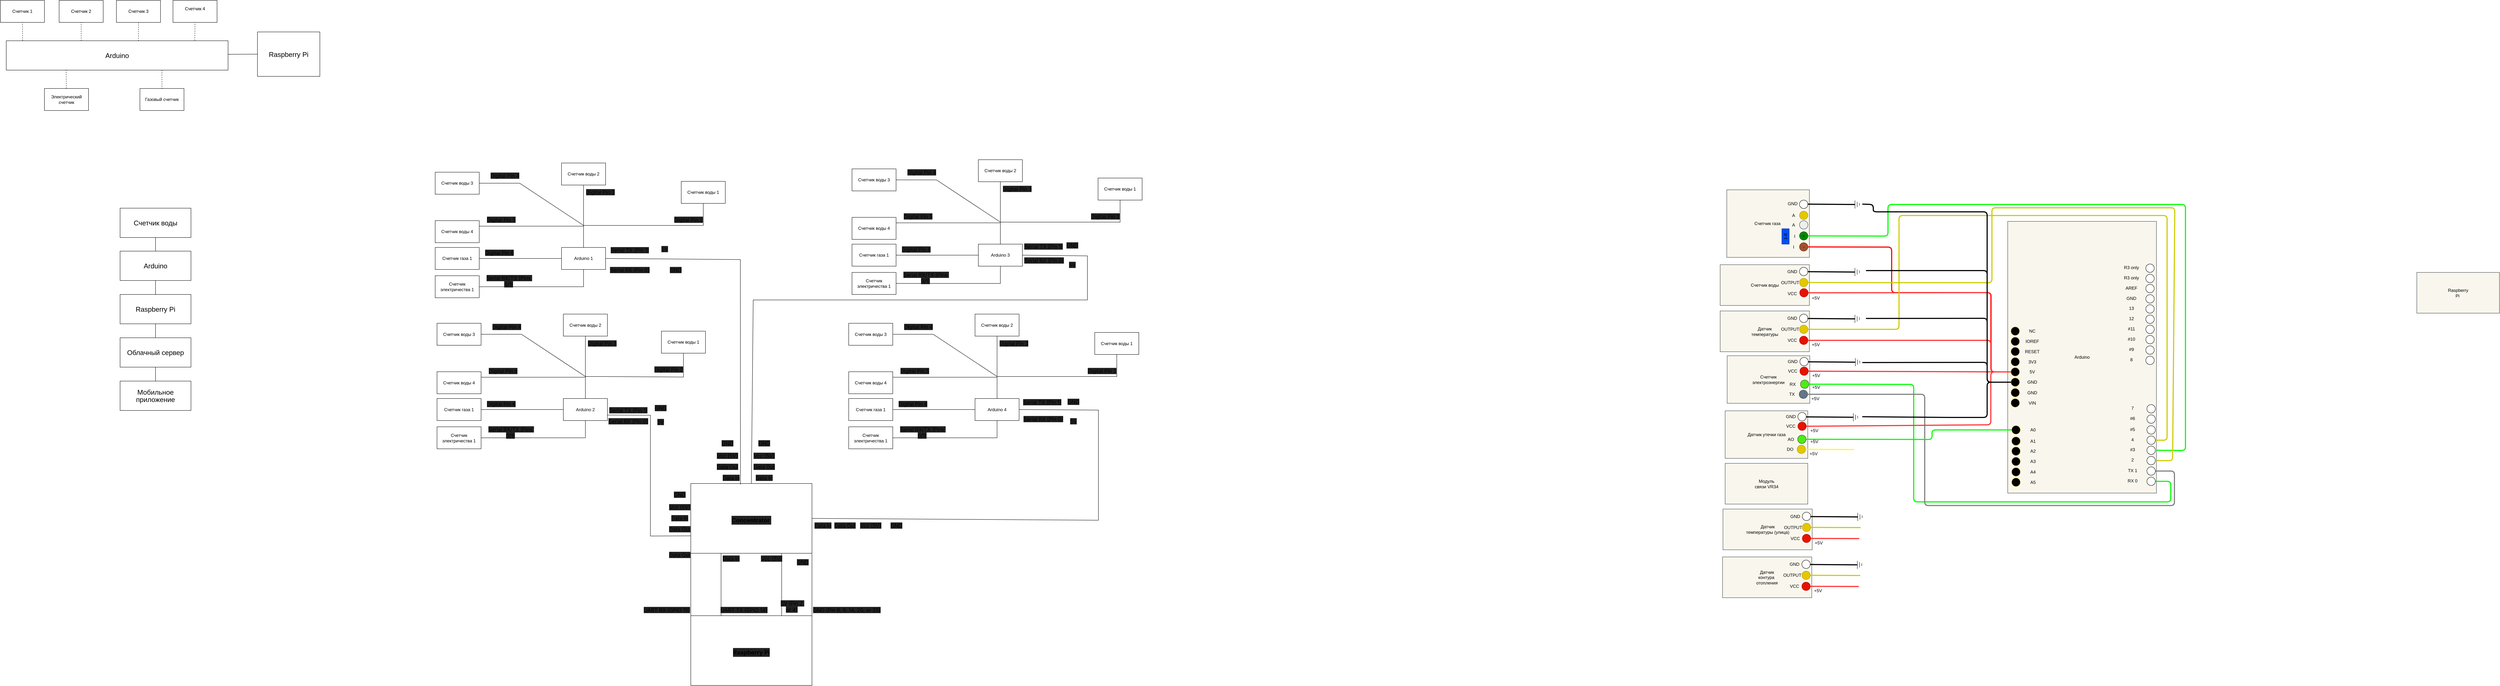 <mxfile>
    <diagram name="Страница — 1" id="OnGRI13Ld-8jU3vb_ZSC">
        <mxGraphModel dx="1777" dy="1178" grid="1" gridSize="10" guides="1" tooltips="1" connect="1" arrows="1" fold="1" page="1" pageScale="1" pageWidth="1169" pageHeight="827" background="#FFFFFF" math="0" shadow="0">
            <root>
                <mxCell id="0"/>
                <mxCell id="1" parent="0"/>
                <mxCell id="1GgPMbV7aMCzvzCdthBu-1" value="&lt;span style=&quot;font-family: Helvetica; font-size: 12px; font-style: normal; font-variant-ligatures: normal; font-variant-caps: normal; font-weight: 400; letter-spacing: normal; orphans: 2; text-align: center; text-indent: 0px; text-transform: none; widows: 2; word-spacing: 0px; -webkit-text-stroke-width: 0px; white-space: normal; background-color: rgb(251, 251, 251); text-decoration-thickness: initial; text-decoration-style: initial; text-decoration-color: initial; float: none; display: inline !important;&quot;&gt;Счетчик 2&lt;/span&gt;" style="rounded=0;whiteSpace=wrap;html=1;fontColor=#000000;" parent="1" vertex="1">
                    <mxGeometry x="270" y="284" width="120" height="60" as="geometry"/>
                </mxCell>
                <mxCell id="1GgPMbV7aMCzvzCdthBu-2" value="Счетчик 1" style="rounded=0;whiteSpace=wrap;html=1;fontColor=#000000;" parent="1" vertex="1">
                    <mxGeometry x="110" y="284" width="120" height="60" as="geometry"/>
                </mxCell>
                <mxCell id="1GgPMbV7aMCzvzCdthBu-3" value="&lt;span style=&quot;font-size:14.0pt;line-height:107%;&lt;br/&gt;font-family:&amp;quot;Times New Roman&amp;quot;,serif;mso-fareast-font-family:Calibri;mso-fareast-theme-font:&lt;br/&gt;minor-latin;mso-ansi-language:RU;mso-fareast-language:EN-US;mso-bidi-language:&lt;br/&gt;AR-SA&quot;&gt;Arduino&lt;/span&gt;" style="rounded=0;whiteSpace=wrap;html=1;fontColor=#000000;" parent="1" vertex="1">
                    <mxGeometry x="126" y="394" width="604" height="80" as="geometry"/>
                </mxCell>
                <mxCell id="1GgPMbV7aMCzvzCdthBu-4" value="&lt;span style=&quot;font-family: Helvetica; font-size: 12px; font-style: normal; font-variant-ligatures: normal; font-variant-caps: normal; font-weight: 400; letter-spacing: normal; orphans: 2; text-align: center; text-indent: 0px; text-transform: none; widows: 2; word-spacing: 0px; -webkit-text-stroke-width: 0px; white-space: normal; background-color: rgb(251, 251, 251); text-decoration-thickness: initial; text-decoration-style: initial; text-decoration-color: initial; float: none; display: inline !important;&quot;&gt;Счетчик 3&lt;/span&gt;" style="rounded=0;whiteSpace=wrap;html=1;fontColor=#000000;" parent="1" vertex="1">
                    <mxGeometry x="426" y="284" width="120" height="60" as="geometry"/>
                </mxCell>
                <mxCell id="1GgPMbV7aMCzvzCdthBu-5" value="&lt;span style=&quot;font-family: Helvetica; font-size: 12px; font-style: normal; font-variant-ligatures: normal; font-variant-caps: normal; font-weight: 400; letter-spacing: normal; orphans: 2; text-align: center; text-indent: 0px; text-transform: none; widows: 2; word-spacing: 0px; -webkit-text-stroke-width: 0px; white-space: normal; background-color: rgb(251, 251, 251); text-decoration-thickness: initial; text-decoration-style: initial; text-decoration-color: initial; float: none; display: inline !important;&quot;&gt;Счетчик 4&lt;/span&gt;&lt;div&gt;&lt;br&gt;&lt;/div&gt;" style="rounded=0;whiteSpace=wrap;html=1;fontColor=#000000;" parent="1" vertex="1">
                    <mxGeometry x="580" y="284" width="120" height="60" as="geometry"/>
                </mxCell>
                <mxCell id="1GgPMbV7aMCzvzCdthBu-6" value="Электрический счетчик" style="rounded=0;whiteSpace=wrap;html=1;fontColor=#000000;" parent="1" vertex="1">
                    <mxGeometry x="230" y="524" width="120" height="60" as="geometry"/>
                </mxCell>
                <mxCell id="1GgPMbV7aMCzvzCdthBu-7" value="&lt;div&gt;Газовый счетчик&lt;/div&gt;" style="rounded=0;whiteSpace=wrap;html=1;fontColor=#000000;" parent="1" vertex="1">
                    <mxGeometry x="490" y="524" width="120" height="60" as="geometry"/>
                </mxCell>
                <mxCell id="1GgPMbV7aMCzvzCdthBu-8" value="" style="endArrow=none;dashed=1;html=1;rounded=0;entryX=0.27;entryY=0.991;entryDx=0;entryDy=0;entryPerimeter=0;fontColor=#000000;" parent="1" source="1GgPMbV7aMCzvzCdthBu-6" target="1GgPMbV7aMCzvzCdthBu-3" edge="1">
                    <mxGeometry width="50" height="50" relative="1" as="geometry">
                        <mxPoint x="416" y="594" as="sourcePoint"/>
                        <mxPoint x="466" y="544" as="targetPoint"/>
                    </mxGeometry>
                </mxCell>
                <mxCell id="1GgPMbV7aMCzvzCdthBu-9" value="" style="endArrow=none;dashed=1;html=1;rounded=0;entryX=0.5;entryY=1;entryDx=0;entryDy=0;exitX=0.074;exitY=-0.006;exitDx=0;exitDy=0;exitPerimeter=0;fontColor=#000000;" parent="1" source="1GgPMbV7aMCzvzCdthBu-3" target="1GgPMbV7aMCzvzCdthBu-2" edge="1">
                    <mxGeometry width="50" height="50" relative="1" as="geometry">
                        <mxPoint x="240" y="574" as="sourcePoint"/>
                        <mxPoint x="239" y="482" as="targetPoint"/>
                    </mxGeometry>
                </mxCell>
                <mxCell id="1GgPMbV7aMCzvzCdthBu-10" value="" style="endArrow=none;dashed=1;html=1;rounded=0;entryX=0.5;entryY=1;entryDx=0;entryDy=0;exitX=0.338;exitY=0;exitDx=0;exitDy=0;exitPerimeter=0;fontColor=#000000;" parent="1" source="1GgPMbV7aMCzvzCdthBu-3" target="1GgPMbV7aMCzvzCdthBu-1" edge="1">
                    <mxGeometry width="50" height="50" relative="1" as="geometry">
                        <mxPoint x="180" y="404" as="sourcePoint"/>
                        <mxPoint x="180" y="354" as="targetPoint"/>
                    </mxGeometry>
                </mxCell>
                <mxCell id="1GgPMbV7aMCzvzCdthBu-11" value="" style="endArrow=none;dashed=1;html=1;rounded=0;entryX=0.5;entryY=1;entryDx=0;entryDy=0;exitX=0.596;exitY=0.009;exitDx=0;exitDy=0;exitPerimeter=0;fontColor=#000000;" parent="1" source="1GgPMbV7aMCzvzCdthBu-3" target="1GgPMbV7aMCzvzCdthBu-4" edge="1">
                    <mxGeometry width="50" height="50" relative="1" as="geometry">
                        <mxPoint x="190" y="414" as="sourcePoint"/>
                        <mxPoint x="190" y="364" as="targetPoint"/>
                    </mxGeometry>
                </mxCell>
                <mxCell id="1GgPMbV7aMCzvzCdthBu-12" value="" style="endArrow=none;dashed=1;html=1;rounded=0;entryX=0.5;entryY=1;entryDx=0;entryDy=0;exitX=0.85;exitY=-0.009;exitDx=0;exitDy=0;exitPerimeter=0;fontColor=#000000;" parent="1" source="1GgPMbV7aMCzvzCdthBu-3" target="1GgPMbV7aMCzvzCdthBu-5" edge="1">
                    <mxGeometry width="50" height="50" relative="1" as="geometry">
                        <mxPoint x="457" y="402" as="sourcePoint"/>
                        <mxPoint x="456" y="354" as="targetPoint"/>
                    </mxGeometry>
                </mxCell>
                <mxCell id="1GgPMbV7aMCzvzCdthBu-13" value="" style="endArrow=none;dashed=1;html=1;rounded=0;entryX=0.5;entryY=0;entryDx=0;entryDy=0;exitX=0.702;exitY=1;exitDx=0;exitDy=0;exitPerimeter=0;fontColor=#000000;" parent="1" source="1GgPMbV7aMCzvzCdthBu-3" target="1GgPMbV7aMCzvzCdthBu-7" edge="1">
                    <mxGeometry width="50" height="50" relative="1" as="geometry">
                        <mxPoint x="594" y="404" as="sourcePoint"/>
                        <mxPoint x="593" y="354" as="targetPoint"/>
                    </mxGeometry>
                </mxCell>
                <mxCell id="1GgPMbV7aMCzvzCdthBu-14" value="&lt;div&gt;&lt;span style=&quot;font-size:14.0pt;line-height:107%;&lt;br/&gt;font-family:&amp;quot;Times New Roman&amp;quot;,serif;mso-fareast-font-family:Calibri;mso-fareast-theme-font:&lt;br/&gt;minor-latin;mso-ansi-language:RU;mso-fareast-language:EN-US;mso-bidi-language:&lt;br/&gt;AR-SA&quot;&gt;Raspberry Pi&lt;/span&gt;&lt;br&gt;&lt;/div&gt;" style="rounded=0;whiteSpace=wrap;html=1;fontColor=#000000;" parent="1" vertex="1">
                    <mxGeometry x="810" y="370" width="170" height="121" as="geometry"/>
                </mxCell>
                <mxCell id="1GgPMbV7aMCzvzCdthBu-15" value="" style="endArrow=none;html=1;rounded=0;entryX=0;entryY=0.5;entryDx=0;entryDy=0;fontColor=#000000;" parent="1" target="1GgPMbV7aMCzvzCdthBu-14" edge="1">
                    <mxGeometry width="50" height="50" relative="1" as="geometry">
                        <mxPoint x="730" y="431" as="sourcePoint"/>
                        <mxPoint x="610" y="370" as="targetPoint"/>
                    </mxGeometry>
                </mxCell>
                <mxCell id="1GgPMbV7aMCzvzCdthBu-16" value="&lt;span style=&quot;font-size:14.0pt;line-height:107%;&lt;br/&gt;font-family:&amp;quot;Times New Roman&amp;quot;,serif;mso-fareast-font-family:Calibri;mso-fareast-theme-font:&lt;br/&gt;minor-latin;mso-ansi-language:RU;mso-fareast-language:EN-US;mso-bidi-language:&lt;br/&gt;AR-SA&quot;&gt;Счетчик воды&lt;/span&gt;" style="rounded=0;whiteSpace=wrap;html=1;fontColor=#000000;" parent="1" vertex="1">
                    <mxGeometry x="436" y="850" width="193" height="80" as="geometry"/>
                </mxCell>
                <mxCell id="1GgPMbV7aMCzvzCdthBu-17" value="&lt;span style=&quot;font-size:14.0pt;line-height:107%;&lt;br/&gt;font-family:&amp;quot;Times New Roman&amp;quot;,serif;mso-fareast-font-family:Calibri;mso-fareast-theme-font:&lt;br/&gt;minor-latin;mso-ansi-language:RU;mso-fareast-language:EN-US;mso-bidi-language:&lt;br/&gt;AR-SA&quot;&gt;Arduino&lt;/span&gt;" style="rounded=0;whiteSpace=wrap;html=1;fontColor=#000000;" parent="1" vertex="1">
                    <mxGeometry x="436" y="967" width="193" height="80" as="geometry"/>
                </mxCell>
                <mxCell id="1GgPMbV7aMCzvzCdthBu-18" value="&lt;span style=&quot;font-size:14.0pt;line-height:107%;&lt;br/&gt;font-family:&amp;quot;Times New Roman&amp;quot;,serif;mso-fareast-font-family:Calibri;mso-fareast-theme-font:&lt;br/&gt;minor-latin;mso-ansi-language:RU;mso-fareast-language:EN-US;mso-bidi-language:&lt;br/&gt;AR-SA&quot;&gt;Raspberry Pi&lt;/span&gt;" style="rounded=0;whiteSpace=wrap;html=1;fontColor=#000000;" parent="1" vertex="1">
                    <mxGeometry x="436" y="1085" width="193" height="80" as="geometry"/>
                </mxCell>
                <mxCell id="1GgPMbV7aMCzvzCdthBu-19" value="&lt;span style=&quot;font-size:14.0pt;line-height:107%;&lt;br/&gt;font-family:&amp;quot;Times New Roman&amp;quot;,serif;mso-fareast-font-family:Calibri;mso-fareast-theme-font:&lt;br/&gt;minor-latin;mso-ansi-language:RU;mso-fareast-language:EN-US;mso-bidi-language:&lt;br/&gt;AR-SA&quot;&gt;Облачный сервер&lt;/span&gt;" style="rounded=0;whiteSpace=wrap;html=1;fontColor=#000000;" parent="1" vertex="1">
                    <mxGeometry x="436" y="1203" width="193" height="80" as="geometry"/>
                </mxCell>
                <mxCell id="1GgPMbV7aMCzvzCdthBu-20" value="&lt;span style=&quot;font-size:14.0pt;line-height:107%;&lt;br/&gt;font-family:&amp;quot;Times New Roman&amp;quot;,serif;mso-fareast-font-family:Calibri;mso-fareast-theme-font:&lt;br/&gt;minor-latin;mso-ansi-language:RU;mso-fareast-language:EN-US;mso-bidi-language:&lt;br/&gt;AR-SA&quot;&gt;Мобильное приложение&lt;/span&gt;" style="rounded=0;whiteSpace=wrap;html=1;fontColor=#000000;" parent="1" vertex="1">
                    <mxGeometry x="436" y="1321" width="193" height="80" as="geometry"/>
                </mxCell>
                <mxCell id="1GgPMbV7aMCzvzCdthBu-21" value="" style="endArrow=none;html=1;rounded=0;entryX=0.5;entryY=1;entryDx=0;entryDy=0;exitX=0.5;exitY=0;exitDx=0;exitDy=0;fontColor=#000000;" parent="1" source="1GgPMbV7aMCzvzCdthBu-17" target="1GgPMbV7aMCzvzCdthBu-16" edge="1">
                    <mxGeometry width="50" height="50" relative="1" as="geometry">
                        <mxPoint x="574" y="1148" as="sourcePoint"/>
                        <mxPoint x="624" y="1098" as="targetPoint"/>
                    </mxGeometry>
                </mxCell>
                <mxCell id="1GgPMbV7aMCzvzCdthBu-22" value="" style="endArrow=none;html=1;rounded=0;exitX=0.5;exitY=0;exitDx=0;exitDy=0;entryX=0.5;entryY=1;entryDx=0;entryDy=0;fontColor=#000000;" parent="1" source="1GgPMbV7aMCzvzCdthBu-20" target="1GgPMbV7aMCzvzCdthBu-19" edge="1">
                    <mxGeometry width="50" height="50" relative="1" as="geometry">
                        <mxPoint x="574" y="1148" as="sourcePoint"/>
                        <mxPoint x="624" y="1098" as="targetPoint"/>
                    </mxGeometry>
                </mxCell>
                <mxCell id="1GgPMbV7aMCzvzCdthBu-23" value="" style="endArrow=none;html=1;rounded=0;exitX=0.5;exitY=0;exitDx=0;exitDy=0;entryX=0.5;entryY=1;entryDx=0;entryDy=0;fontColor=#000000;" parent="1" source="1GgPMbV7aMCzvzCdthBu-19" target="1GgPMbV7aMCzvzCdthBu-18" edge="1">
                    <mxGeometry width="50" height="50" relative="1" as="geometry">
                        <mxPoint x="574" y="1148" as="sourcePoint"/>
                        <mxPoint x="624" y="1098" as="targetPoint"/>
                    </mxGeometry>
                </mxCell>
                <mxCell id="1GgPMbV7aMCzvzCdthBu-24" value="" style="endArrow=none;html=1;rounded=0;entryX=0.5;entryY=1;entryDx=0;entryDy=0;exitX=0.5;exitY=0;exitDx=0;exitDy=0;fontColor=#000000;" parent="1" source="1GgPMbV7aMCzvzCdthBu-18" target="1GgPMbV7aMCzvzCdthBu-17" edge="1">
                    <mxGeometry width="50" height="50" relative="1" as="geometry">
                        <mxPoint x="540" y="1072" as="sourcePoint"/>
                        <mxPoint x="528" y="1054" as="targetPoint"/>
                    </mxGeometry>
                </mxCell>
                <mxCell id="vHo4NpmIeZ7DLQtYQHCM-1" value="Arduino 1" style="rounded=0;whiteSpace=wrap;html=1;fontColor=#000000;" parent="1" vertex="1">
                    <mxGeometry x="1638" y="957" width="120" height="60" as="geometry"/>
                </mxCell>
                <mxCell id="vHo4NpmIeZ7DLQtYQHCM-2" value="Счетчик электричества 1" style="rounded=0;whiteSpace=wrap;html=1;fontColor=#000000;" parent="1" vertex="1">
                    <mxGeometry x="1294" y="1034" width="120" height="60" as="geometry"/>
                </mxCell>
                <mxCell id="vHo4NpmIeZ7DLQtYQHCM-6" value="Счетчик газа 1" style="rounded=0;whiteSpace=wrap;html=1;fontColor=#000000;" parent="1" vertex="1">
                    <mxGeometry x="1294" y="957" width="120" height="60" as="geometry"/>
                </mxCell>
                <mxCell id="vHo4NpmIeZ7DLQtYQHCM-13" value="Счетчик воды 4" style="rounded=0;whiteSpace=wrap;html=1;fontColor=#000000;" parent="1" vertex="1">
                    <mxGeometry x="1294" y="884" width="120" height="60" as="geometry"/>
                </mxCell>
                <mxCell id="vHo4NpmIeZ7DLQtYQHCM-27" value="" style="endArrow=none;html=1;rounded=0;exitX=1;exitY=0.25;exitDx=0;exitDy=0;entryX=0.5;entryY=0;entryDx=0;entryDy=0;fontColor=#000000;" parent="1" source="vHo4NpmIeZ7DLQtYQHCM-13" target="vHo4NpmIeZ7DLQtYQHCM-1" edge="1">
                    <mxGeometry width="50" height="50" relative="1" as="geometry">
                        <mxPoint x="1694" y="1047" as="sourcePoint"/>
                        <mxPoint x="1744" y="997" as="targetPoint"/>
                        <Array as="points">
                            <mxPoint x="1698" y="899"/>
                        </Array>
                    </mxGeometry>
                </mxCell>
                <mxCell id="vHo4NpmIeZ7DLQtYQHCM-28" value="" style="endArrow=none;html=1;rounded=0;exitX=1;exitY=0.5;exitDx=0;exitDy=0;entryX=0;entryY=0.5;entryDx=0;entryDy=0;fontColor=#000000;" parent="1" source="vHo4NpmIeZ7DLQtYQHCM-6" target="vHo4NpmIeZ7DLQtYQHCM-1" edge="1">
                    <mxGeometry width="50" height="50" relative="1" as="geometry">
                        <mxPoint x="1694" y="1047" as="sourcePoint"/>
                        <mxPoint x="1484" y="987" as="targetPoint"/>
                    </mxGeometry>
                </mxCell>
                <mxCell id="vHo4NpmIeZ7DLQtYQHCM-29" value="" style="endArrow=none;html=1;rounded=0;exitX=1;exitY=0.5;exitDx=0;exitDy=0;entryX=0.5;entryY=1;entryDx=0;entryDy=0;fontColor=#000000;" parent="1" source="vHo4NpmIeZ7DLQtYQHCM-2" target="vHo4NpmIeZ7DLQtYQHCM-1" edge="1">
                    <mxGeometry width="50" height="50" relative="1" as="geometry">
                        <mxPoint x="1694" y="1047" as="sourcePoint"/>
                        <mxPoint x="1744" y="997" as="targetPoint"/>
                        <Array as="points">
                            <mxPoint x="1698" y="1064"/>
                        </Array>
                    </mxGeometry>
                </mxCell>
                <mxCell id="vHo4NpmIeZ7DLQtYQHCM-35" value="&lt;span style=&quot;font-family: ui-sans-serif, -apple-system, system-ui, &amp;quot;Segoe UI&amp;quot;, Roboto, Ubuntu, Cantarell, &amp;quot;Noto Sans&amp;quot;, sans-serif, Helvetica, &amp;quot;Apple Color Emoji&amp;quot;, Arial, &amp;quot;Segoe UI Emoji&amp;quot;, &amp;quot;Segoe UI Symbol&amp;quot;; font-size: 14px; text-align: left; white-space-collapse: preserve; background-color: rgb(33, 33, 33);&quot;&gt;Serial RX/TX (Pins 0/1)&lt;/span&gt;" style="text;html=1;align=center;verticalAlign=middle;whiteSpace=wrap;rounded=0;fontColor=#000000;" parent="1" vertex="1">
                    <mxGeometry x="1424" y="1034" width="140" height="30" as="geometry"/>
                </mxCell>
                <mxCell id="vHo4NpmIeZ7DLQtYQHCM-36" value="&lt;span style=&quot;font-family: ui-sans-serif, -apple-system, system-ui, &amp;quot;Segoe UI&amp;quot;, Roboto, Ubuntu, Cantarell, &amp;quot;Noto Sans&amp;quot;, sans-serif, Helvetica, &amp;quot;Apple Color Emoji&amp;quot;, Arial, &amp;quot;Segoe UI Emoji&amp;quot;, &amp;quot;Segoe UI Symbol&amp;quot;; font-size: 14px; text-align: left; white-space-collapse: preserve; background-color: rgb(33, 33, 33);&quot;&gt;Digital Pin 2&lt;/span&gt;" style="text;html=1;align=center;verticalAlign=middle;whiteSpace=wrap;rounded=0;fontColor=#000000;" parent="1" vertex="1">
                    <mxGeometry x="1934" y="867" width="100" height="30" as="geometry"/>
                </mxCell>
                <mxCell id="vHo4NpmIeZ7DLQtYQHCM-37" value="&lt;span style=&quot;font-family: ui-sans-serif, -apple-system, system-ui, &amp;quot;Segoe UI&amp;quot;, Roboto, Ubuntu, Cantarell, &amp;quot;Noto Sans&amp;quot;, sans-serif, Helvetica, &amp;quot;Apple Color Emoji&amp;quot;, Arial, &amp;quot;Segoe UI Emoji&amp;quot;, &amp;quot;Segoe UI Symbol&amp;quot;; font-size: 14px; text-align: left; white-space-collapse: preserve; background-color: rgb(33, 33, 33);&quot;&gt;Digital Pin 6&lt;/span&gt;" style="text;html=1;align=center;verticalAlign=middle;whiteSpace=wrap;rounded=0;fontColor=#000000;" parent="1" vertex="1">
                    <mxGeometry x="1424" y="957" width="90" height="30" as="geometry"/>
                </mxCell>
                <mxCell id="vHo4NpmIeZ7DLQtYQHCM-38" value="Счетчик воды 3" style="rounded=0;whiteSpace=wrap;html=1;fontColor=#000000;" parent="1" vertex="1">
                    <mxGeometry x="1294" y="752" width="120" height="60" as="geometry"/>
                </mxCell>
                <mxCell id="vHo4NpmIeZ7DLQtYQHCM-39" value="Счетчик воды 2" style="rounded=0;whiteSpace=wrap;html=1;fontColor=#000000;" parent="1" vertex="1">
                    <mxGeometry x="1638" y="727" width="120" height="60" as="geometry"/>
                </mxCell>
                <mxCell id="vHo4NpmIeZ7DLQtYQHCM-40" value="Счетчик воды 1" style="rounded=0;whiteSpace=wrap;html=1;fontColor=#000000;" parent="1" vertex="1">
                    <mxGeometry x="1964" y="777" width="120" height="60" as="geometry"/>
                </mxCell>
                <mxCell id="vHo4NpmIeZ7DLQtYQHCM-41" value="" style="endArrow=none;html=1;rounded=0;exitX=0.5;exitY=1;exitDx=0;exitDy=0;entryX=0.5;entryY=0;entryDx=0;entryDy=0;fontColor=#000000;" parent="1" source="vHo4NpmIeZ7DLQtYQHCM-40" target="vHo4NpmIeZ7DLQtYQHCM-1" edge="1">
                    <mxGeometry width="50" height="50" relative="1" as="geometry">
                        <mxPoint x="1654" y="907" as="sourcePoint"/>
                        <mxPoint x="1704" y="857" as="targetPoint"/>
                        <Array as="points">
                            <mxPoint x="2024" y="897"/>
                            <mxPoint x="1744" y="897"/>
                            <mxPoint x="1698" y="897"/>
                        </Array>
                    </mxGeometry>
                </mxCell>
                <mxCell id="vHo4NpmIeZ7DLQtYQHCM-42" value="" style="endArrow=none;html=1;rounded=0;exitX=0.5;exitY=1;exitDx=0;exitDy=0;entryX=0.5;entryY=0;entryDx=0;entryDy=0;fontColor=#000000;" parent="1" source="vHo4NpmIeZ7DLQtYQHCM-39" target="vHo4NpmIeZ7DLQtYQHCM-1" edge="1">
                    <mxGeometry width="50" height="50" relative="1" as="geometry">
                        <mxPoint x="1634" y="807" as="sourcePoint"/>
                        <mxPoint x="1738" y="967" as="targetPoint"/>
                        <Array as="points">
                            <mxPoint x="1698" y="897"/>
                        </Array>
                    </mxGeometry>
                </mxCell>
                <mxCell id="vHo4NpmIeZ7DLQtYQHCM-43" value="" style="endArrow=none;html=1;rounded=0;exitX=1;exitY=0.5;exitDx=0;exitDy=0;entryX=0.5;entryY=0;entryDx=0;entryDy=0;fontColor=#000000;" parent="1" source="vHo4NpmIeZ7DLQtYQHCM-38" target="vHo4NpmIeZ7DLQtYQHCM-1" edge="1">
                    <mxGeometry width="50" height="50" relative="1" as="geometry">
                        <mxPoint x="1524" y="807" as="sourcePoint"/>
                        <mxPoint x="1708" y="967" as="targetPoint"/>
                        <Array as="points">
                            <mxPoint x="1524" y="782"/>
                            <mxPoint x="1698" y="897"/>
                        </Array>
                    </mxGeometry>
                </mxCell>
                <mxCell id="vHo4NpmIeZ7DLQtYQHCM-44" value="&lt;span style=&quot;font-family: ui-sans-serif, -apple-system, system-ui, &amp;quot;Segoe UI&amp;quot;, Roboto, Ubuntu, Cantarell, &amp;quot;Noto Sans&amp;quot;, sans-serif, Helvetica, &amp;quot;Apple Color Emoji&amp;quot;, Arial, &amp;quot;Segoe UI Emoji&amp;quot;, &amp;quot;Segoe UI Symbol&amp;quot;; font-size: 14px; text-align: left; white-space-collapse: preserve; background-color: rgb(33, 33, 33);&quot;&gt;Digital Pin 3&lt;/span&gt;" style="text;html=1;align=center;verticalAlign=middle;whiteSpace=wrap;rounded=0;fontColor=#000000;" parent="1" vertex="1">
                    <mxGeometry x="1694" y="792" width="100" height="30" as="geometry"/>
                </mxCell>
                <mxCell id="vHo4NpmIeZ7DLQtYQHCM-45" value="&lt;span style=&quot;font-family: ui-sans-serif, -apple-system, system-ui, &amp;quot;Segoe UI&amp;quot;, Roboto, Ubuntu, Cantarell, &amp;quot;Noto Sans&amp;quot;, sans-serif, Helvetica, &amp;quot;Apple Color Emoji&amp;quot;, Arial, &amp;quot;Segoe UI Emoji&amp;quot;, &amp;quot;Segoe UI Symbol&amp;quot;; font-size: 14px; text-align: left; white-space-collapse: preserve; background-color: rgb(33, 33, 33);&quot;&gt;Digital Pin 4&lt;/span&gt;" style="text;html=1;align=center;verticalAlign=middle;whiteSpace=wrap;rounded=0;fontColor=#000000;" parent="1" vertex="1">
                    <mxGeometry x="1434" y="747" width="100" height="30" as="geometry"/>
                </mxCell>
                <mxCell id="vHo4NpmIeZ7DLQtYQHCM-46" value="&lt;span style=&quot;font-family: ui-sans-serif, -apple-system, system-ui, &amp;quot;Segoe UI&amp;quot;, Roboto, Ubuntu, Cantarell, &amp;quot;Noto Sans&amp;quot;, sans-serif, Helvetica, &amp;quot;Apple Color Emoji&amp;quot;, Arial, &amp;quot;Segoe UI Emoji&amp;quot;, &amp;quot;Segoe UI Symbol&amp;quot;; font-size: 14px; text-align: left; white-space-collapse: preserve; background-color: rgb(33, 33, 33);&quot;&gt;Digital Pin 5&lt;/span&gt;" style="text;html=1;align=center;verticalAlign=middle;whiteSpace=wrap;rounded=0;fontColor=#000000;" parent="1" vertex="1">
                    <mxGeometry x="1424" y="867" width="100" height="30" as="geometry"/>
                </mxCell>
                <mxCell id="vHo4NpmIeZ7DLQtYQHCM-47" value="Arduino 2" style="rounded=0;whiteSpace=wrap;html=1;fontColor=#000000;" parent="1" vertex="1">
                    <mxGeometry x="1643" y="1368.5" width="120" height="60" as="geometry"/>
                </mxCell>
                <mxCell id="vHo4NpmIeZ7DLQtYQHCM-48" value="Счетчик электричества 1" style="rounded=0;whiteSpace=wrap;html=1;fontColor=#000000;" parent="1" vertex="1">
                    <mxGeometry x="1299" y="1445.5" width="120" height="60" as="geometry"/>
                </mxCell>
                <mxCell id="vHo4NpmIeZ7DLQtYQHCM-49" value="Счетчик газа 1" style="rounded=0;whiteSpace=wrap;html=1;fontColor=#000000;" parent="1" vertex="1">
                    <mxGeometry x="1299" y="1368.5" width="120" height="60" as="geometry"/>
                </mxCell>
                <mxCell id="vHo4NpmIeZ7DLQtYQHCM-50" value="Счетчик воды 4" style="rounded=0;whiteSpace=wrap;html=1;fontColor=#000000;" parent="1" vertex="1">
                    <mxGeometry x="1299" y="1295.5" width="120" height="60" as="geometry"/>
                </mxCell>
                <mxCell id="vHo4NpmIeZ7DLQtYQHCM-51" value="" style="endArrow=none;html=1;rounded=0;exitX=1;exitY=0.25;exitDx=0;exitDy=0;entryX=0.5;entryY=0;entryDx=0;entryDy=0;fontColor=#000000;" parent="1" source="vHo4NpmIeZ7DLQtYQHCM-50" target="vHo4NpmIeZ7DLQtYQHCM-47" edge="1">
                    <mxGeometry width="50" height="50" relative="1" as="geometry">
                        <mxPoint x="1699" y="1458.5" as="sourcePoint"/>
                        <mxPoint x="1749" y="1408.5" as="targetPoint"/>
                        <Array as="points">
                            <mxPoint x="1703" y="1310.5"/>
                        </Array>
                    </mxGeometry>
                </mxCell>
                <mxCell id="vHo4NpmIeZ7DLQtYQHCM-52" value="" style="endArrow=none;html=1;rounded=0;exitX=1;exitY=0.5;exitDx=0;exitDy=0;entryX=0;entryY=0.5;entryDx=0;entryDy=0;fontColor=#000000;" parent="1" source="vHo4NpmIeZ7DLQtYQHCM-49" target="vHo4NpmIeZ7DLQtYQHCM-47" edge="1">
                    <mxGeometry width="50" height="50" relative="1" as="geometry">
                        <mxPoint x="1699" y="1458.5" as="sourcePoint"/>
                        <mxPoint x="1489" y="1398.5" as="targetPoint"/>
                    </mxGeometry>
                </mxCell>
                <mxCell id="vHo4NpmIeZ7DLQtYQHCM-53" value="" style="endArrow=none;html=1;rounded=0;exitX=1;exitY=0.5;exitDx=0;exitDy=0;entryX=0.5;entryY=1;entryDx=0;entryDy=0;fontColor=#000000;" parent="1" source="vHo4NpmIeZ7DLQtYQHCM-48" target="vHo4NpmIeZ7DLQtYQHCM-47" edge="1">
                    <mxGeometry width="50" height="50" relative="1" as="geometry">
                        <mxPoint x="1699" y="1458.5" as="sourcePoint"/>
                        <mxPoint x="1749" y="1408.5" as="targetPoint"/>
                        <Array as="points">
                            <mxPoint x="1703" y="1475.5"/>
                        </Array>
                    </mxGeometry>
                </mxCell>
                <mxCell id="vHo4NpmIeZ7DLQtYQHCM-54" value="&lt;span style=&quot;font-family: ui-sans-serif, -apple-system, system-ui, &amp;quot;Segoe UI&amp;quot;, Roboto, Ubuntu, Cantarell, &amp;quot;Noto Sans&amp;quot;, sans-serif, Helvetica, &amp;quot;Apple Color Emoji&amp;quot;, Arial, &amp;quot;Segoe UI Emoji&amp;quot;, &amp;quot;Segoe UI Symbol&amp;quot;; font-size: 14px; text-align: left; white-space-collapse: preserve; background-color: rgb(33, 33, 33);&quot;&gt;Serial RX/TX (Pins 0/1)&lt;/span&gt;" style="text;html=1;align=center;verticalAlign=middle;whiteSpace=wrap;rounded=0;fontColor=#000000;" parent="1" vertex="1">
                    <mxGeometry x="1429" y="1445.5" width="140" height="30" as="geometry"/>
                </mxCell>
                <mxCell id="vHo4NpmIeZ7DLQtYQHCM-55" value="&lt;span style=&quot;font-family: ui-sans-serif, -apple-system, system-ui, &amp;quot;Segoe UI&amp;quot;, Roboto, Ubuntu, Cantarell, &amp;quot;Noto Sans&amp;quot;, sans-serif, Helvetica, &amp;quot;Apple Color Emoji&amp;quot;, Arial, &amp;quot;Segoe UI Emoji&amp;quot;, &amp;quot;Segoe UI Symbol&amp;quot;; font-size: 14px; text-align: left; white-space-collapse: preserve; background-color: rgb(33, 33, 33);&quot;&gt;Digital Pin 2&lt;/span&gt;" style="text;html=1;align=center;verticalAlign=middle;whiteSpace=wrap;rounded=0;fontColor=#000000;" parent="1" vertex="1">
                    <mxGeometry x="1880" y="1275" width="100" height="30" as="geometry"/>
                </mxCell>
                <mxCell id="vHo4NpmIeZ7DLQtYQHCM-56" value="&lt;span style=&quot;font-family: ui-sans-serif, -apple-system, system-ui, &amp;quot;Segoe UI&amp;quot;, Roboto, Ubuntu, Cantarell, &amp;quot;Noto Sans&amp;quot;, sans-serif, Helvetica, &amp;quot;Apple Color Emoji&amp;quot;, Arial, &amp;quot;Segoe UI Emoji&amp;quot;, &amp;quot;Segoe UI Symbol&amp;quot;; font-size: 14px; text-align: left; white-space-collapse: preserve; background-color: rgb(33, 33, 33);&quot;&gt;Digital Pin 6&lt;/span&gt;" style="text;html=1;align=center;verticalAlign=middle;whiteSpace=wrap;rounded=0;fontColor=#000000;" parent="1" vertex="1">
                    <mxGeometry x="1429" y="1368.5" width="90" height="30" as="geometry"/>
                </mxCell>
                <mxCell id="vHo4NpmIeZ7DLQtYQHCM-57" value="Счетчик воды 3" style="rounded=0;whiteSpace=wrap;html=1;fontColor=#000000;" parent="1" vertex="1">
                    <mxGeometry x="1299" y="1163.5" width="120" height="60" as="geometry"/>
                </mxCell>
                <mxCell id="vHo4NpmIeZ7DLQtYQHCM-58" value="Счетчик воды 2" style="rounded=0;whiteSpace=wrap;html=1;fontColor=#000000;" parent="1" vertex="1">
                    <mxGeometry x="1643" y="1138.5" width="120" height="60" as="geometry"/>
                </mxCell>
                <mxCell id="vHo4NpmIeZ7DLQtYQHCM-59" value="Счетчик воды 1" style="rounded=0;whiteSpace=wrap;html=1;fontColor=#000000;" parent="1" vertex="1">
                    <mxGeometry x="1910" y="1185" width="120" height="60" as="geometry"/>
                </mxCell>
                <mxCell id="vHo4NpmIeZ7DLQtYQHCM-60" value="" style="endArrow=none;html=1;rounded=0;exitX=0.5;exitY=1;exitDx=0;exitDy=0;entryX=0.5;entryY=0;entryDx=0;entryDy=0;fontColor=#000000;" parent="1" source="vHo4NpmIeZ7DLQtYQHCM-59" target="vHo4NpmIeZ7DLQtYQHCM-47" edge="1">
                    <mxGeometry width="50" height="50" relative="1" as="geometry">
                        <mxPoint x="1659" y="1318.5" as="sourcePoint"/>
                        <mxPoint x="1709" y="1268.5" as="targetPoint"/>
                        <Array as="points">
                            <mxPoint x="1970" y="1310"/>
                            <mxPoint x="1749" y="1308.5"/>
                            <mxPoint x="1703" y="1308.5"/>
                        </Array>
                    </mxGeometry>
                </mxCell>
                <mxCell id="vHo4NpmIeZ7DLQtYQHCM-61" value="" style="endArrow=none;html=1;rounded=0;exitX=0.5;exitY=1;exitDx=0;exitDy=0;entryX=0.5;entryY=0;entryDx=0;entryDy=0;fontColor=#000000;" parent="1" source="vHo4NpmIeZ7DLQtYQHCM-58" target="vHo4NpmIeZ7DLQtYQHCM-47" edge="1">
                    <mxGeometry width="50" height="50" relative="1" as="geometry">
                        <mxPoint x="1639" y="1218.5" as="sourcePoint"/>
                        <mxPoint x="1743" y="1378.5" as="targetPoint"/>
                        <Array as="points">
                            <mxPoint x="1703" y="1308.5"/>
                        </Array>
                    </mxGeometry>
                </mxCell>
                <mxCell id="vHo4NpmIeZ7DLQtYQHCM-62" value="" style="endArrow=none;html=1;rounded=0;exitX=1;exitY=0.5;exitDx=0;exitDy=0;entryX=0.5;entryY=0;entryDx=0;entryDy=0;fontColor=#000000;" parent="1" source="vHo4NpmIeZ7DLQtYQHCM-57" target="vHo4NpmIeZ7DLQtYQHCM-47" edge="1">
                    <mxGeometry width="50" height="50" relative="1" as="geometry">
                        <mxPoint x="1529" y="1218.5" as="sourcePoint"/>
                        <mxPoint x="1713" y="1378.5" as="targetPoint"/>
                        <Array as="points">
                            <mxPoint x="1529" y="1193.5"/>
                            <mxPoint x="1703" y="1308.5"/>
                        </Array>
                    </mxGeometry>
                </mxCell>
                <mxCell id="vHo4NpmIeZ7DLQtYQHCM-63" value="&lt;span style=&quot;font-family: ui-sans-serif, -apple-system, system-ui, &amp;quot;Segoe UI&amp;quot;, Roboto, Ubuntu, Cantarell, &amp;quot;Noto Sans&amp;quot;, sans-serif, Helvetica, &amp;quot;Apple Color Emoji&amp;quot;, Arial, &amp;quot;Segoe UI Emoji&amp;quot;, &amp;quot;Segoe UI Symbol&amp;quot;; font-size: 14px; text-align: left; white-space-collapse: preserve; background-color: rgb(33, 33, 33);&quot;&gt;Digital Pin 3&lt;/span&gt;" style="text;html=1;align=center;verticalAlign=middle;whiteSpace=wrap;rounded=0;fontColor=#000000;" parent="1" vertex="1">
                    <mxGeometry x="1699" y="1203.5" width="100" height="30" as="geometry"/>
                </mxCell>
                <mxCell id="vHo4NpmIeZ7DLQtYQHCM-64" value="&lt;span style=&quot;font-family: ui-sans-serif, -apple-system, system-ui, &amp;quot;Segoe UI&amp;quot;, Roboto, Ubuntu, Cantarell, &amp;quot;Noto Sans&amp;quot;, sans-serif, Helvetica, &amp;quot;Apple Color Emoji&amp;quot;, Arial, &amp;quot;Segoe UI Emoji&amp;quot;, &amp;quot;Segoe UI Symbol&amp;quot;; font-size: 14px; text-align: left; white-space-collapse: preserve; background-color: rgb(33, 33, 33);&quot;&gt;Digital Pin 4&lt;/span&gt;" style="text;html=1;align=center;verticalAlign=middle;whiteSpace=wrap;rounded=0;fontColor=#000000;" parent="1" vertex="1">
                    <mxGeometry x="1439" y="1158.5" width="100" height="30" as="geometry"/>
                </mxCell>
                <mxCell id="vHo4NpmIeZ7DLQtYQHCM-65" value="&lt;span style=&quot;font-family: ui-sans-serif, -apple-system, system-ui, &amp;quot;Segoe UI&amp;quot;, Roboto, Ubuntu, Cantarell, &amp;quot;Noto Sans&amp;quot;, sans-serif, Helvetica, &amp;quot;Apple Color Emoji&amp;quot;, Arial, &amp;quot;Segoe UI Emoji&amp;quot;, &amp;quot;Segoe UI Symbol&amp;quot;; font-size: 14px; text-align: left; white-space-collapse: preserve; background-color: rgb(33, 33, 33);&quot;&gt;Digital Pin 5&lt;/span&gt;" style="text;html=1;align=center;verticalAlign=middle;whiteSpace=wrap;rounded=0;fontColor=#000000;" parent="1" vertex="1">
                    <mxGeometry x="1429" y="1278.5" width="100" height="30" as="geometry"/>
                </mxCell>
                <mxCell id="vHo4NpmIeZ7DLQtYQHCM-66" value="Arduino 3" style="rounded=0;whiteSpace=wrap;html=1;fontColor=#000000;" parent="1" vertex="1">
                    <mxGeometry x="2773" y="948" width="120" height="60" as="geometry"/>
                </mxCell>
                <mxCell id="vHo4NpmIeZ7DLQtYQHCM-67" value="Счетчик электричества 1" style="rounded=0;whiteSpace=wrap;html=1;fontColor=#000000;" parent="1" vertex="1">
                    <mxGeometry x="2429" y="1025" width="120" height="60" as="geometry"/>
                </mxCell>
                <mxCell id="vHo4NpmIeZ7DLQtYQHCM-68" value="Счетчик газа 1" style="rounded=0;whiteSpace=wrap;html=1;fontColor=#000000;" parent="1" vertex="1">
                    <mxGeometry x="2429" y="948" width="120" height="60" as="geometry"/>
                </mxCell>
                <mxCell id="vHo4NpmIeZ7DLQtYQHCM-69" value="Счетчик воды 4" style="rounded=0;whiteSpace=wrap;html=1;fontColor=#000000;" parent="1" vertex="1">
                    <mxGeometry x="2429" y="875" width="120" height="60" as="geometry"/>
                </mxCell>
                <mxCell id="vHo4NpmIeZ7DLQtYQHCM-70" value="" style="endArrow=none;html=1;rounded=0;exitX=1;exitY=0.25;exitDx=0;exitDy=0;entryX=0.5;entryY=0;entryDx=0;entryDy=0;fontColor=#000000;" parent="1" source="vHo4NpmIeZ7DLQtYQHCM-69" target="vHo4NpmIeZ7DLQtYQHCM-66" edge="1">
                    <mxGeometry width="50" height="50" relative="1" as="geometry">
                        <mxPoint x="2829" y="1038" as="sourcePoint"/>
                        <mxPoint x="2879" y="988" as="targetPoint"/>
                        <Array as="points">
                            <mxPoint x="2833" y="890"/>
                        </Array>
                    </mxGeometry>
                </mxCell>
                <mxCell id="vHo4NpmIeZ7DLQtYQHCM-71" value="" style="endArrow=none;html=1;rounded=0;exitX=1;exitY=0.5;exitDx=0;exitDy=0;entryX=0;entryY=0.5;entryDx=0;entryDy=0;fontColor=#000000;" parent="1" source="vHo4NpmIeZ7DLQtYQHCM-68" target="vHo4NpmIeZ7DLQtYQHCM-66" edge="1">
                    <mxGeometry width="50" height="50" relative="1" as="geometry">
                        <mxPoint x="2829" y="1038" as="sourcePoint"/>
                        <mxPoint x="2619" y="978" as="targetPoint"/>
                    </mxGeometry>
                </mxCell>
                <mxCell id="vHo4NpmIeZ7DLQtYQHCM-72" value="" style="endArrow=none;html=1;rounded=0;exitX=1;exitY=0.5;exitDx=0;exitDy=0;entryX=0.5;entryY=1;entryDx=0;entryDy=0;fontColor=#000000;" parent="1" source="vHo4NpmIeZ7DLQtYQHCM-67" target="vHo4NpmIeZ7DLQtYQHCM-66" edge="1">
                    <mxGeometry width="50" height="50" relative="1" as="geometry">
                        <mxPoint x="2829" y="1038" as="sourcePoint"/>
                        <mxPoint x="2879" y="988" as="targetPoint"/>
                        <Array as="points">
                            <mxPoint x="2833" y="1055"/>
                        </Array>
                    </mxGeometry>
                </mxCell>
                <mxCell id="vHo4NpmIeZ7DLQtYQHCM-73" value="&lt;span style=&quot;font-family: ui-sans-serif, -apple-system, system-ui, &amp;quot;Segoe UI&amp;quot;, Roboto, Ubuntu, Cantarell, &amp;quot;Noto Sans&amp;quot;, sans-serif, Helvetica, &amp;quot;Apple Color Emoji&amp;quot;, Arial, &amp;quot;Segoe UI Emoji&amp;quot;, &amp;quot;Segoe UI Symbol&amp;quot;; font-size: 14px; text-align: left; white-space-collapse: preserve; background-color: rgb(33, 33, 33);&quot;&gt;Serial RX/TX (Pins 0/1)&lt;/span&gt;" style="text;html=1;align=center;verticalAlign=middle;whiteSpace=wrap;rounded=0;fontColor=#000000;" parent="1" vertex="1">
                    <mxGeometry x="2559" y="1025" width="140" height="30" as="geometry"/>
                </mxCell>
                <mxCell id="vHo4NpmIeZ7DLQtYQHCM-74" value="&lt;span style=&quot;font-family: ui-sans-serif, -apple-system, system-ui, &amp;quot;Segoe UI&amp;quot;, Roboto, Ubuntu, Cantarell, &amp;quot;Noto Sans&amp;quot;, sans-serif, Helvetica, &amp;quot;Apple Color Emoji&amp;quot;, Arial, &amp;quot;Segoe UI Emoji&amp;quot;, &amp;quot;Segoe UI Symbol&amp;quot;; font-size: 14px; text-align: left; white-space-collapse: preserve; background-color: rgb(33, 33, 33);&quot;&gt;Digital Pin 2&lt;/span&gt;" style="text;html=1;align=center;verticalAlign=middle;whiteSpace=wrap;rounded=0;fontColor=#000000;" parent="1" vertex="1">
                    <mxGeometry x="3069" y="858" width="100" height="30" as="geometry"/>
                </mxCell>
                <mxCell id="vHo4NpmIeZ7DLQtYQHCM-75" value="&lt;span style=&quot;font-family: ui-sans-serif, -apple-system, system-ui, &amp;quot;Segoe UI&amp;quot;, Roboto, Ubuntu, Cantarell, &amp;quot;Noto Sans&amp;quot;, sans-serif, Helvetica, &amp;quot;Apple Color Emoji&amp;quot;, Arial, &amp;quot;Segoe UI Emoji&amp;quot;, &amp;quot;Segoe UI Symbol&amp;quot;; font-size: 14px; text-align: left; white-space-collapse: preserve; background-color: rgb(33, 33, 33);&quot;&gt;Digital Pin 6&lt;/span&gt;" style="text;html=1;align=center;verticalAlign=middle;whiteSpace=wrap;rounded=0;fontColor=#000000;" parent="1" vertex="1">
                    <mxGeometry x="2559" y="948" width="90" height="30" as="geometry"/>
                </mxCell>
                <mxCell id="vHo4NpmIeZ7DLQtYQHCM-76" value="Счетчик воды 3" style="rounded=0;whiteSpace=wrap;html=1;fontColor=#000000;" parent="1" vertex="1">
                    <mxGeometry x="2429" y="743" width="120" height="60" as="geometry"/>
                </mxCell>
                <mxCell id="vHo4NpmIeZ7DLQtYQHCM-77" value="Счетчик воды 2" style="rounded=0;whiteSpace=wrap;html=1;fontColor=#000000;" parent="1" vertex="1">
                    <mxGeometry x="2773" y="718" width="120" height="60" as="geometry"/>
                </mxCell>
                <mxCell id="vHo4NpmIeZ7DLQtYQHCM-78" value="Счетчик воды 1" style="rounded=0;whiteSpace=wrap;html=1;fontColor=#000000;" parent="1" vertex="1">
                    <mxGeometry x="3099" y="768" width="120" height="60" as="geometry"/>
                </mxCell>
                <mxCell id="vHo4NpmIeZ7DLQtYQHCM-79" value="" style="endArrow=none;html=1;rounded=0;exitX=0.5;exitY=1;exitDx=0;exitDy=0;entryX=0.5;entryY=0;entryDx=0;entryDy=0;fontColor=#000000;" parent="1" source="vHo4NpmIeZ7DLQtYQHCM-78" target="vHo4NpmIeZ7DLQtYQHCM-66" edge="1">
                    <mxGeometry width="50" height="50" relative="1" as="geometry">
                        <mxPoint x="2789" y="898" as="sourcePoint"/>
                        <mxPoint x="2839" y="848" as="targetPoint"/>
                        <Array as="points">
                            <mxPoint x="3159" y="888"/>
                            <mxPoint x="2879" y="888"/>
                            <mxPoint x="2833" y="888"/>
                        </Array>
                    </mxGeometry>
                </mxCell>
                <mxCell id="vHo4NpmIeZ7DLQtYQHCM-80" value="" style="endArrow=none;html=1;rounded=0;exitX=0.5;exitY=1;exitDx=0;exitDy=0;entryX=0.5;entryY=0;entryDx=0;entryDy=0;fontColor=#000000;" parent="1" source="vHo4NpmIeZ7DLQtYQHCM-77" target="vHo4NpmIeZ7DLQtYQHCM-66" edge="1">
                    <mxGeometry width="50" height="50" relative="1" as="geometry">
                        <mxPoint x="2769" y="798" as="sourcePoint"/>
                        <mxPoint x="2873" y="958" as="targetPoint"/>
                        <Array as="points">
                            <mxPoint x="2833" y="888"/>
                        </Array>
                    </mxGeometry>
                </mxCell>
                <mxCell id="vHo4NpmIeZ7DLQtYQHCM-81" value="" style="endArrow=none;html=1;rounded=0;exitX=1;exitY=0.5;exitDx=0;exitDy=0;entryX=0.5;entryY=0;entryDx=0;entryDy=0;fontColor=#000000;" parent="1" source="vHo4NpmIeZ7DLQtYQHCM-76" target="vHo4NpmIeZ7DLQtYQHCM-66" edge="1">
                    <mxGeometry width="50" height="50" relative="1" as="geometry">
                        <mxPoint x="2659" y="798" as="sourcePoint"/>
                        <mxPoint x="2843" y="958" as="targetPoint"/>
                        <Array as="points">
                            <mxPoint x="2659" y="773"/>
                            <mxPoint x="2833" y="888"/>
                        </Array>
                    </mxGeometry>
                </mxCell>
                <mxCell id="vHo4NpmIeZ7DLQtYQHCM-82" value="&lt;span style=&quot;font-family: ui-sans-serif, -apple-system, system-ui, &amp;quot;Segoe UI&amp;quot;, Roboto, Ubuntu, Cantarell, &amp;quot;Noto Sans&amp;quot;, sans-serif, Helvetica, &amp;quot;Apple Color Emoji&amp;quot;, Arial, &amp;quot;Segoe UI Emoji&amp;quot;, &amp;quot;Segoe UI Symbol&amp;quot;; font-size: 14px; text-align: left; white-space-collapse: preserve; background-color: rgb(33, 33, 33);&quot;&gt;Digital Pin 3&lt;/span&gt;" style="text;html=1;align=center;verticalAlign=middle;whiteSpace=wrap;rounded=0;fontColor=#000000;" parent="1" vertex="1">
                    <mxGeometry x="2829" y="783" width="100" height="30" as="geometry"/>
                </mxCell>
                <mxCell id="vHo4NpmIeZ7DLQtYQHCM-83" value="&lt;span style=&quot;font-family: ui-sans-serif, -apple-system, system-ui, &amp;quot;Segoe UI&amp;quot;, Roboto, Ubuntu, Cantarell, &amp;quot;Noto Sans&amp;quot;, sans-serif, Helvetica, &amp;quot;Apple Color Emoji&amp;quot;, Arial, &amp;quot;Segoe UI Emoji&amp;quot;, &amp;quot;Segoe UI Symbol&amp;quot;; font-size: 14px; text-align: left; white-space-collapse: preserve; background-color: rgb(33, 33, 33);&quot;&gt;Digital Pin 4&lt;/span&gt;" style="text;html=1;align=center;verticalAlign=middle;whiteSpace=wrap;rounded=0;fontColor=#000000;" parent="1" vertex="1">
                    <mxGeometry x="2569" y="738" width="100" height="30" as="geometry"/>
                </mxCell>
                <mxCell id="vHo4NpmIeZ7DLQtYQHCM-84" value="&lt;span style=&quot;font-family: ui-sans-serif, -apple-system, system-ui, &amp;quot;Segoe UI&amp;quot;, Roboto, Ubuntu, Cantarell, &amp;quot;Noto Sans&amp;quot;, sans-serif, Helvetica, &amp;quot;Apple Color Emoji&amp;quot;, Arial, &amp;quot;Segoe UI Emoji&amp;quot;, &amp;quot;Segoe UI Symbol&amp;quot;; font-size: 14px; text-align: left; white-space-collapse: preserve; background-color: rgb(33, 33, 33);&quot;&gt;Digital Pin 5&lt;/span&gt;" style="text;html=1;align=center;verticalAlign=middle;whiteSpace=wrap;rounded=0;fontColor=#000000;" parent="1" vertex="1">
                    <mxGeometry x="2559" y="858" width="100" height="30" as="geometry"/>
                </mxCell>
                <mxCell id="vHo4NpmIeZ7DLQtYQHCM-85" value="Arduino 4" style="rounded=0;whiteSpace=wrap;html=1;fontColor=#000000;" parent="1" vertex="1">
                    <mxGeometry x="2764" y="1368.5" width="120" height="60" as="geometry"/>
                </mxCell>
                <mxCell id="vHo4NpmIeZ7DLQtYQHCM-86" value="Счетчик электричества 1" style="rounded=0;whiteSpace=wrap;html=1;fontColor=#000000;" parent="1" vertex="1">
                    <mxGeometry x="2420" y="1445.5" width="120" height="60" as="geometry"/>
                </mxCell>
                <mxCell id="vHo4NpmIeZ7DLQtYQHCM-87" value="Счетчик газа 1" style="rounded=0;whiteSpace=wrap;html=1;fontColor=#000000;" parent="1" vertex="1">
                    <mxGeometry x="2420" y="1368.5" width="120" height="60" as="geometry"/>
                </mxCell>
                <mxCell id="vHo4NpmIeZ7DLQtYQHCM-88" value="Счетчик воды 4" style="rounded=0;whiteSpace=wrap;html=1;fontColor=#000000;" parent="1" vertex="1">
                    <mxGeometry x="2420" y="1295.5" width="120" height="60" as="geometry"/>
                </mxCell>
                <mxCell id="vHo4NpmIeZ7DLQtYQHCM-89" value="" style="endArrow=none;html=1;rounded=0;exitX=1;exitY=0.25;exitDx=0;exitDy=0;entryX=0.5;entryY=0;entryDx=0;entryDy=0;fontColor=#000000;" parent="1" source="vHo4NpmIeZ7DLQtYQHCM-88" target="vHo4NpmIeZ7DLQtYQHCM-85" edge="1">
                    <mxGeometry width="50" height="50" relative="1" as="geometry">
                        <mxPoint x="2820" y="1458.5" as="sourcePoint"/>
                        <mxPoint x="2870" y="1408.5" as="targetPoint"/>
                        <Array as="points">
                            <mxPoint x="2824" y="1310.5"/>
                        </Array>
                    </mxGeometry>
                </mxCell>
                <mxCell id="vHo4NpmIeZ7DLQtYQHCM-90" value="" style="endArrow=none;html=1;rounded=0;exitX=1;exitY=0.5;exitDx=0;exitDy=0;entryX=0;entryY=0.5;entryDx=0;entryDy=0;fontColor=#000000;" parent="1" source="vHo4NpmIeZ7DLQtYQHCM-87" target="vHo4NpmIeZ7DLQtYQHCM-85" edge="1">
                    <mxGeometry width="50" height="50" relative="1" as="geometry">
                        <mxPoint x="2820" y="1458.5" as="sourcePoint"/>
                        <mxPoint x="2610" y="1398.5" as="targetPoint"/>
                    </mxGeometry>
                </mxCell>
                <mxCell id="vHo4NpmIeZ7DLQtYQHCM-91" value="" style="endArrow=none;html=1;rounded=0;exitX=1;exitY=0.5;exitDx=0;exitDy=0;entryX=0.5;entryY=1;entryDx=0;entryDy=0;fontColor=#000000;" parent="1" source="vHo4NpmIeZ7DLQtYQHCM-86" target="vHo4NpmIeZ7DLQtYQHCM-85" edge="1">
                    <mxGeometry width="50" height="50" relative="1" as="geometry">
                        <mxPoint x="2820" y="1458.5" as="sourcePoint"/>
                        <mxPoint x="2870" y="1408.5" as="targetPoint"/>
                        <Array as="points">
                            <mxPoint x="2824" y="1475.5"/>
                        </Array>
                    </mxGeometry>
                </mxCell>
                <mxCell id="vHo4NpmIeZ7DLQtYQHCM-92" value="&lt;span style=&quot;font-family: ui-sans-serif, -apple-system, system-ui, &amp;quot;Segoe UI&amp;quot;, Roboto, Ubuntu, Cantarell, &amp;quot;Noto Sans&amp;quot;, sans-serif, Helvetica, &amp;quot;Apple Color Emoji&amp;quot;, Arial, &amp;quot;Segoe UI Emoji&amp;quot;, &amp;quot;Segoe UI Symbol&amp;quot;; font-size: 14px; text-align: left; white-space-collapse: preserve; background-color: rgb(33, 33, 33);&quot;&gt;Serial RX/TX (Pins 0/1)&lt;/span&gt;" style="text;html=1;align=center;verticalAlign=middle;whiteSpace=wrap;rounded=0;fontColor=#000000;" parent="1" vertex="1">
                    <mxGeometry x="2550" y="1445.5" width="140" height="30" as="geometry"/>
                </mxCell>
                <mxCell id="vHo4NpmIeZ7DLQtYQHCM-93" value="&lt;span style=&quot;font-family: ui-sans-serif, -apple-system, system-ui, &amp;quot;Segoe UI&amp;quot;, Roboto, Ubuntu, Cantarell, &amp;quot;Noto Sans&amp;quot;, sans-serif, Helvetica, &amp;quot;Apple Color Emoji&amp;quot;, Arial, &amp;quot;Segoe UI Emoji&amp;quot;, &amp;quot;Segoe UI Symbol&amp;quot;; font-size: 14px; text-align: left; white-space-collapse: preserve; background-color: rgb(33, 33, 33);&quot;&gt;Digital Pin 2&lt;/span&gt;" style="text;html=1;align=center;verticalAlign=middle;whiteSpace=wrap;rounded=0;fontColor=#000000;" parent="1" vertex="1">
                    <mxGeometry x="3060" y="1278.5" width="100" height="30" as="geometry"/>
                </mxCell>
                <mxCell id="vHo4NpmIeZ7DLQtYQHCM-94" value="&lt;span style=&quot;font-family: ui-sans-serif, -apple-system, system-ui, &amp;quot;Segoe UI&amp;quot;, Roboto, Ubuntu, Cantarell, &amp;quot;Noto Sans&amp;quot;, sans-serif, Helvetica, &amp;quot;Apple Color Emoji&amp;quot;, Arial, &amp;quot;Segoe UI Emoji&amp;quot;, &amp;quot;Segoe UI Symbol&amp;quot;; font-size: 14px; text-align: left; white-space-collapse: preserve; background-color: rgb(33, 33, 33);&quot;&gt;Digital Pin 6&lt;/span&gt;" style="text;html=1;align=center;verticalAlign=middle;whiteSpace=wrap;rounded=0;fontColor=#000000;" parent="1" vertex="1">
                    <mxGeometry x="2550" y="1368.5" width="90" height="30" as="geometry"/>
                </mxCell>
                <mxCell id="vHo4NpmIeZ7DLQtYQHCM-95" value="Счетчик воды 3" style="rounded=0;whiteSpace=wrap;html=1;fontColor=#000000;" parent="1" vertex="1">
                    <mxGeometry x="2420" y="1163.5" width="120" height="60" as="geometry"/>
                </mxCell>
                <mxCell id="vHo4NpmIeZ7DLQtYQHCM-96" value="Счетчик воды 2" style="rounded=0;whiteSpace=wrap;html=1;fontColor=#000000;" parent="1" vertex="1">
                    <mxGeometry x="2764" y="1138.5" width="120" height="60" as="geometry"/>
                </mxCell>
                <mxCell id="vHo4NpmIeZ7DLQtYQHCM-97" value="Счетчик воды 1" style="rounded=0;whiteSpace=wrap;html=1;fontColor=#000000;" parent="1" vertex="1">
                    <mxGeometry x="3090" y="1188.5" width="120" height="60" as="geometry"/>
                </mxCell>
                <mxCell id="vHo4NpmIeZ7DLQtYQHCM-98" value="" style="endArrow=none;html=1;rounded=0;exitX=0.5;exitY=1;exitDx=0;exitDy=0;entryX=0.5;entryY=0;entryDx=0;entryDy=0;fontColor=#000000;" parent="1" source="vHo4NpmIeZ7DLQtYQHCM-97" target="vHo4NpmIeZ7DLQtYQHCM-85" edge="1">
                    <mxGeometry width="50" height="50" relative="1" as="geometry">
                        <mxPoint x="2780" y="1318.5" as="sourcePoint"/>
                        <mxPoint x="2830" y="1268.5" as="targetPoint"/>
                        <Array as="points">
                            <mxPoint x="3150" y="1308.5"/>
                            <mxPoint x="2870" y="1308.5"/>
                            <mxPoint x="2824" y="1308.5"/>
                        </Array>
                    </mxGeometry>
                </mxCell>
                <mxCell id="vHo4NpmIeZ7DLQtYQHCM-99" value="" style="endArrow=none;html=1;rounded=0;exitX=0.5;exitY=1;exitDx=0;exitDy=0;entryX=0.5;entryY=0;entryDx=0;entryDy=0;fontColor=#000000;" parent="1" source="vHo4NpmIeZ7DLQtYQHCM-96" target="vHo4NpmIeZ7DLQtYQHCM-85" edge="1">
                    <mxGeometry width="50" height="50" relative="1" as="geometry">
                        <mxPoint x="2760" y="1218.5" as="sourcePoint"/>
                        <mxPoint x="2864" y="1378.5" as="targetPoint"/>
                        <Array as="points">
                            <mxPoint x="2824" y="1308.5"/>
                        </Array>
                    </mxGeometry>
                </mxCell>
                <mxCell id="vHo4NpmIeZ7DLQtYQHCM-100" value="" style="endArrow=none;html=1;rounded=0;exitX=1;exitY=0.5;exitDx=0;exitDy=0;entryX=0.5;entryY=0;entryDx=0;entryDy=0;fontColor=#000000;" parent="1" source="vHo4NpmIeZ7DLQtYQHCM-95" target="vHo4NpmIeZ7DLQtYQHCM-85" edge="1">
                    <mxGeometry width="50" height="50" relative="1" as="geometry">
                        <mxPoint x="2650" y="1218.5" as="sourcePoint"/>
                        <mxPoint x="2834" y="1378.5" as="targetPoint"/>
                        <Array as="points">
                            <mxPoint x="2650" y="1193.5"/>
                            <mxPoint x="2824" y="1308.5"/>
                        </Array>
                    </mxGeometry>
                </mxCell>
                <mxCell id="vHo4NpmIeZ7DLQtYQHCM-101" value="&lt;span style=&quot;font-family: ui-sans-serif, -apple-system, system-ui, &amp;quot;Segoe UI&amp;quot;, Roboto, Ubuntu, Cantarell, &amp;quot;Noto Sans&amp;quot;, sans-serif, Helvetica, &amp;quot;Apple Color Emoji&amp;quot;, Arial, &amp;quot;Segoe UI Emoji&amp;quot;, &amp;quot;Segoe UI Symbol&amp;quot;; font-size: 14px; text-align: left; white-space-collapse: preserve; background-color: rgb(33, 33, 33);&quot;&gt;Digital Pin 3&lt;/span&gt;" style="text;html=1;align=center;verticalAlign=middle;whiteSpace=wrap;rounded=0;fontColor=#000000;" parent="1" vertex="1">
                    <mxGeometry x="2820" y="1203.5" width="100" height="30" as="geometry"/>
                </mxCell>
                <mxCell id="vHo4NpmIeZ7DLQtYQHCM-102" value="&lt;span style=&quot;font-family: ui-sans-serif, -apple-system, system-ui, &amp;quot;Segoe UI&amp;quot;, Roboto, Ubuntu, Cantarell, &amp;quot;Noto Sans&amp;quot;, sans-serif, Helvetica, &amp;quot;Apple Color Emoji&amp;quot;, Arial, &amp;quot;Segoe UI Emoji&amp;quot;, &amp;quot;Segoe UI Symbol&amp;quot;; font-size: 14px; text-align: left; white-space-collapse: preserve; background-color: rgb(33, 33, 33);&quot;&gt;Digital Pin 4&lt;/span&gt;" style="text;html=1;align=center;verticalAlign=middle;whiteSpace=wrap;rounded=0;fontColor=#000000;" parent="1" vertex="1">
                    <mxGeometry x="2560" y="1158.5" width="100" height="30" as="geometry"/>
                </mxCell>
                <mxCell id="vHo4NpmIeZ7DLQtYQHCM-103" value="&lt;span style=&quot;font-family: ui-sans-serif, -apple-system, system-ui, &amp;quot;Segoe UI&amp;quot;, Roboto, Ubuntu, Cantarell, &amp;quot;Noto Sans&amp;quot;, sans-serif, Helvetica, &amp;quot;Apple Color Emoji&amp;quot;, Arial, &amp;quot;Segoe UI Emoji&amp;quot;, &amp;quot;Segoe UI Symbol&amp;quot;; font-size: 14px; text-align: left; white-space-collapse: preserve; background-color: rgb(33, 33, 33);&quot;&gt;Digital Pin 5&lt;/span&gt;" style="text;html=1;align=center;verticalAlign=middle;whiteSpace=wrap;rounded=0;fontColor=#000000;" parent="1" vertex="1">
                    <mxGeometry x="2550" y="1278.5" width="100" height="30" as="geometry"/>
                </mxCell>
                <mxCell id="vHo4NpmIeZ7DLQtYQHCM-104" value="&lt;h4 style=&quot;border: 0px solid rgb(227, 227, 227); box-sizing: border-box; --tw-border-spacing-x: 0; --tw-border-spacing-y: 0; --tw-translate-x: 0; --tw-translate-y: 0; --tw-rotate: 0; --tw-skew-x: 0; --tw-skew-y: 0; --tw-scale-x: 1; --tw-scale-y: 1; --tw-pan-x: ; --tw-pan-y: ; --tw-pinch-zoom: ; --tw-scroll-snap-strictness: proximity; --tw-gradient-from-position: ; --tw-gradient-via-position: ; --tw-gradient-to-position: ; --tw-ordinal: ; --tw-slashed-zero: ; --tw-numeric-figure: ; --tw-numeric-spacing: ; --tw-numeric-fraction: ; --tw-ring-inset: ; --tw-ring-offset-width: 0px; --tw-ring-offset-color: #fff; --tw-ring-color: rgba(69,89,164,.5); --tw-ring-offset-shadow: 0 0 transparent; --tw-ring-shadow: 0 0 transparent; --tw-shadow: 0 0 transparent; --tw-shadow-colored: 0 0 transparent; --tw-blur: ; --tw-brightness: ; --tw-contrast: ; --tw-grayscale: ; --tw-hue-rotate: ; --tw-invert: ; --tw-saturate: ; --tw-sepia: ; --tw-drop-shadow: ; --tw-backdrop-blur: ; --tw-backdrop-brightness: ; --tw-backdrop-contrast: ; --tw-backdrop-grayscale: ; --tw-backdrop-hue-rotate: ; --tw-backdrop-invert: ; --tw-backdrop-opacity: ; --tw-backdrop-saturate: ; --tw-backdrop-sepia: ; --tw-contain-size: ; --tw-contain-layout: ; --tw-contain-paint: ; --tw-contain-style: ; font-size: 16px; margin: 1rem 0px 0.5rem; line-height: 1.5; font-family: ui-sans-serif, -apple-system, system-ui, &amp;quot;Segoe UI&amp;quot;, Roboto, Ubuntu, Cantarell, &amp;quot;Noto Sans&amp;quot;, sans-serif, Helvetica, &amp;quot;Apple Color Emoji&amp;quot;, Arial, &amp;quot;Segoe UI Emoji&amp;quot;, &amp;quot;Segoe UI Symbol&amp;quot;; text-align: start; white-space-collapse: preserve; background-color: rgb(33, 33, 33);&quot;&gt;Concentrator &lt;/h4&gt;" style="rounded=0;whiteSpace=wrap;html=1;fontColor=#000000;" parent="1" vertex="1">
                    <mxGeometry x="1990" y="1600" width="330" height="190" as="geometry"/>
                </mxCell>
                <mxCell id="vHo4NpmIeZ7DLQtYQHCM-107" value="" style="endArrow=none;html=1;rounded=0;exitX=1;exitY=0.5;exitDx=0;exitDy=0;entryX=0.41;entryY=0.014;entryDx=0;entryDy=0;entryPerimeter=0;fontColor=#000000;" parent="1" source="vHo4NpmIeZ7DLQtYQHCM-1" target="vHo4NpmIeZ7DLQtYQHCM-104" edge="1">
                    <mxGeometry width="50" height="50" relative="1" as="geometry">
                        <mxPoint x="1900" y="1070" as="sourcePoint"/>
                        <mxPoint x="1950" y="1020" as="targetPoint"/>
                        <Array as="points">
                            <mxPoint x="2125" y="990"/>
                        </Array>
                    </mxGeometry>
                </mxCell>
                <mxCell id="vHo4NpmIeZ7DLQtYQHCM-110" value="" style="endArrow=none;html=1;rounded=0;exitX=1;exitY=0.5;exitDx=0;exitDy=0;entryX=1;entryY=0.5;entryDx=0;entryDy=0;fontColor=#000000;" parent="1" source="vHo4NpmIeZ7DLQtYQHCM-85" target="vHo4NpmIeZ7DLQtYQHCM-104" edge="1">
                    <mxGeometry width="50" height="50" relative="1" as="geometry">
                        <mxPoint x="2650" y="1610" as="sourcePoint"/>
                        <mxPoint x="2700" y="1560" as="targetPoint"/>
                        <Array as="points">
                            <mxPoint x="3100" y="1400"/>
                            <mxPoint x="3100" y="1700"/>
                        </Array>
                    </mxGeometry>
                </mxCell>
                <mxCell id="vHo4NpmIeZ7DLQtYQHCM-111" value="" style="endArrow=none;html=1;rounded=0;exitX=1;exitY=0.5;exitDx=0;exitDy=0;entryX=0.5;entryY=0;entryDx=0;entryDy=0;fontColor=#000000;" parent="1" source="vHo4NpmIeZ7DLQtYQHCM-66" target="vHo4NpmIeZ7DLQtYQHCM-104" edge="1">
                    <mxGeometry width="50" height="50" relative="1" as="geometry">
                        <mxPoint x="2820" y="1110" as="sourcePoint"/>
                        <mxPoint x="2870" y="1060" as="targetPoint"/>
                        <Array as="points">
                            <mxPoint x="3070" y="980"/>
                            <mxPoint x="3070" y="1100"/>
                            <mxPoint x="2160" y="1100"/>
                        </Array>
                    </mxGeometry>
                </mxCell>
                <mxCell id="vHo4NpmIeZ7DLQtYQHCM-112" value="&#10;&lt;span style=&quot;font-family: ui-sans-serif, -apple-system, system-ui, &amp;quot;Segoe UI&amp;quot;, Roboto, Ubuntu, Cantarell, &amp;quot;Noto Sans&amp;quot;, sans-serif, Helvetica, &amp;quot;Apple Color Emoji&amp;quot;, Arial, &amp;quot;Segoe UI Emoji&amp;quot;, &amp;quot;Segoe UI Symbol&amp;quot;; font-size: 14px; font-style: normal; font-variant-ligatures: normal; font-variant-caps: normal; font-weight: 400; letter-spacing: normal; orphans: 2; text-align: left; text-indent: 0px; text-transform: none; widows: 2; word-spacing: 0px; -webkit-text-stroke-width: 0px; white-space: pre-wrap; background-color: rgb(33, 33, 33); text-decoration-thickness: initial; text-decoration-style: initial; text-decoration-color: initial; float: none; display: inline !important;&quot;&gt;Serial TX (Pin 1)&lt;/span&gt;&#10;&#10;" style="text;html=1;align=center;verticalAlign=middle;whiteSpace=wrap;rounded=0;fontColor=#000000;" parent="1" vertex="1">
                    <mxGeometry x="1744" y="957" width="160" height="30" as="geometry"/>
                </mxCell>
                <mxCell id="vHo4NpmIeZ7DLQtYQHCM-113" value="&#10;&lt;span style=&quot;font-family: ui-sans-serif, -apple-system, system-ui, &amp;quot;Segoe UI&amp;quot;, Roboto, Ubuntu, Cantarell, &amp;quot;Noto Sans&amp;quot;, sans-serif, Helvetica, &amp;quot;Apple Color Emoji&amp;quot;, Arial, &amp;quot;Segoe UI Emoji&amp;quot;, &amp;quot;Segoe UI Symbol&amp;quot;; font-size: 14px; font-style: normal; font-variant-ligatures: normal; font-variant-caps: normal; font-weight: 400; letter-spacing: normal; orphans: 2; text-align: left; text-indent: 0px; text-transform: none; widows: 2; word-spacing: 0px; -webkit-text-stroke-width: 0px; white-space: pre-wrap; background-color: rgb(33, 33, 33); text-decoration-thickness: initial; text-decoration-style: initial; text-decoration-color: initial; float: none; display: inline !important;&quot;&gt;Serial TX (Pin 1)&lt;/span&gt;&#10;&#10;" style="text;html=1;align=center;verticalAlign=middle;whiteSpace=wrap;rounded=0;fontColor=#000000;" parent="1" vertex="1">
                    <mxGeometry x="2896.5" y="952" width="107" height="20" as="geometry"/>
                </mxCell>
                <mxCell id="vHo4NpmIeZ7DLQtYQHCM-114" value="&#10;&lt;span style=&quot;font-family: ui-sans-serif, -apple-system, system-ui, &amp;quot;Segoe UI&amp;quot;, Roboto, Ubuntu, Cantarell, &amp;quot;Noto Sans&amp;quot;, sans-serif, Helvetica, &amp;quot;Apple Color Emoji&amp;quot;, Arial, &amp;quot;Segoe UI Emoji&amp;quot;, &amp;quot;Segoe UI Symbol&amp;quot;; font-size: 14px; font-style: normal; font-variant-ligatures: normal; font-variant-caps: normal; font-weight: 400; letter-spacing: normal; orphans: 2; text-align: left; text-indent: 0px; text-transform: none; widows: 2; word-spacing: 0px; -webkit-text-stroke-width: 0px; white-space: pre-wrap; background-color: rgb(33, 33, 33); text-decoration-thickness: initial; text-decoration-style: initial; text-decoration-color: initial; float: none; display: inline !important;&quot;&gt;Serial TX (Pin 1)&lt;/span&gt;&#10;&#10;" style="text;html=1;align=center;verticalAlign=middle;whiteSpace=wrap;rounded=0;fontColor=#000000;" parent="1" vertex="1">
                    <mxGeometry x="1757" y="1402" width="126" height="11" as="geometry"/>
                </mxCell>
                <mxCell id="vHo4NpmIeZ7DLQtYQHCM-116" value="&#10;&lt;span style=&quot;font-family: ui-sans-serif, -apple-system, system-ui, &amp;quot;Segoe UI&amp;quot;, Roboto, Ubuntu, Cantarell, &amp;quot;Noto Sans&amp;quot;, sans-serif, Helvetica, &amp;quot;Apple Color Emoji&amp;quot;, Arial, &amp;quot;Segoe UI Emoji&amp;quot;, &amp;quot;Segoe UI Symbol&amp;quot;; font-size: 14px; font-style: normal; font-variant-ligatures: normal; font-variant-caps: normal; font-weight: 400; letter-spacing: normal; orphans: 2; text-align: left; text-indent: 0px; text-transform: none; widows: 2; word-spacing: 0px; -webkit-text-stroke-width: 0px; white-space: pre-wrap; background-color: rgb(33, 33, 33); text-decoration-thickness: initial; text-decoration-style: initial; text-decoration-color: initial; float: none; display: inline !important;&quot;&gt;Serial TX (Pin 1)&lt;/span&gt;&#10;&#10;" style="text;html=1;align=center;verticalAlign=middle;whiteSpace=wrap;rounded=0;fontColor=#000000;" parent="1" vertex="1">
                    <mxGeometry x="2886.5" y="1371" width="120" height="30" as="geometry"/>
                </mxCell>
                <mxCell id="vHo4NpmIeZ7DLQtYQHCM-117" value="&lt;span style=&quot;font-family: ui-sans-serif, -apple-system, system-ui, &amp;quot;Segoe UI&amp;quot;, Roboto, Ubuntu, Cantarell, &amp;quot;Noto Sans&amp;quot;, sans-serif, Helvetica, &amp;quot;Apple Color Emoji&amp;quot;, Arial, &amp;quot;Segoe UI Emoji&amp;quot;, &amp;quot;Segoe UI Symbol&amp;quot;; font-size: 14px; text-align: left; white-space-collapse: preserve; background-color: rgb(33, 33, 33);&quot;&gt;Data In&lt;/span&gt;" style="text;html=1;align=center;verticalAlign=middle;whiteSpace=wrap;rounded=0;fontColor=#000000;" parent="1" vertex="1">
                    <mxGeometry x="1930" y="1680" width="60" height="30" as="geometry"/>
                </mxCell>
                <mxCell id="vHo4NpmIeZ7DLQtYQHCM-118" value="&lt;span style=&quot;font-family: ui-sans-serif, -apple-system, system-ui, &amp;quot;Segoe UI&amp;quot;, Roboto, Ubuntu, Cantarell, &amp;quot;Noto Sans&amp;quot;, sans-serif, Helvetica, &amp;quot;Apple Color Emoji&amp;quot;, Arial, &amp;quot;Segoe UI Emoji&amp;quot;, &amp;quot;Segoe UI Symbol&amp;quot;; font-size: 14px; text-align: left; white-space-collapse: preserve; background-color: rgb(33, 33, 33);&quot;&gt;Data In&lt;/span&gt;" style="text;html=1;align=center;verticalAlign=middle;whiteSpace=wrap;rounded=0;fontColor=#000000;" parent="1" vertex="1">
                    <mxGeometry x="2070" y="1570" width="60" height="30" as="geometry"/>
                </mxCell>
                <mxCell id="vHo4NpmIeZ7DLQtYQHCM-119" value="&lt;span style=&quot;font-family: ui-sans-serif, -apple-system, system-ui, &amp;quot;Segoe UI&amp;quot;, Roboto, Ubuntu, Cantarell, &amp;quot;Noto Sans&amp;quot;, sans-serif, Helvetica, &amp;quot;Apple Color Emoji&amp;quot;, Arial, &amp;quot;Segoe UI Emoji&amp;quot;, &amp;quot;Segoe UI Symbol&amp;quot;; font-size: 14px; text-align: left; white-space-collapse: preserve; background-color: rgb(33, 33, 33);&quot;&gt;Data In&lt;/span&gt;" style="text;html=1;align=center;verticalAlign=middle;whiteSpace=wrap;rounded=0;fontColor=#000000;" parent="1" vertex="1">
                    <mxGeometry x="2320" y="1700" width="60" height="30" as="geometry"/>
                </mxCell>
                <mxCell id="vHo4NpmIeZ7DLQtYQHCM-120" value="" style="endArrow=none;html=1;rounded=0;exitX=1;exitY=0.75;exitDx=0;exitDy=0;entryX=0;entryY=0.75;entryDx=0;entryDy=0;fontColor=#000000;" parent="1" source="vHo4NpmIeZ7DLQtYQHCM-47" target="vHo4NpmIeZ7DLQtYQHCM-104" edge="1">
                    <mxGeometry width="50" height="50" relative="1" as="geometry">
                        <mxPoint x="1910" y="1470" as="sourcePoint"/>
                        <mxPoint x="1960" y="1420" as="targetPoint"/>
                        <Array as="points">
                            <mxPoint x="1880" y="1414"/>
                            <mxPoint x="1880" y="1590"/>
                            <mxPoint x="1880" y="1743"/>
                        </Array>
                    </mxGeometry>
                </mxCell>
                <mxCell id="vHo4NpmIeZ7DLQtYQHCM-121" value="&lt;span style=&quot;font-family: ui-sans-serif, -apple-system, system-ui, &amp;quot;Segoe UI&amp;quot;, Roboto, Ubuntu, Cantarell, &amp;quot;Noto Sans&amp;quot;, sans-serif, Helvetica, &amp;quot;Apple Color Emoji&amp;quot;, Arial, &amp;quot;Segoe UI Emoji&amp;quot;, &amp;quot;Segoe UI Symbol&amp;quot;; font-size: 14px; text-align: left; white-space-collapse: preserve; background-color: rgb(33, 33, 33);&quot;&gt;Data Out&lt;/span&gt;" style="text;html=1;align=center;verticalAlign=middle;whiteSpace=wrap;rounded=0;fontColor=#000000;" parent="1" vertex="1">
                    <mxGeometry x="1930" y="1710" width="60" height="30" as="geometry"/>
                </mxCell>
                <mxCell id="vHo4NpmIeZ7DLQtYQHCM-122" value="&lt;span style=&quot;font-family: ui-sans-serif, -apple-system, system-ui, &amp;quot;Segoe UI&amp;quot;, Roboto, Ubuntu, Cantarell, &amp;quot;Noto Sans&amp;quot;, sans-serif, Helvetica, &amp;quot;Apple Color Emoji&amp;quot;, Arial, &amp;quot;Segoe UI Emoji&amp;quot;, &amp;quot;Segoe UI Symbol&amp;quot;; font-size: 14px; text-align: left; white-space-collapse: preserve; background-color: rgb(33, 33, 33);&quot;&gt;Serial RX (Pin 0)&lt;/span&gt;" style="text;html=1;align=center;verticalAlign=middle;whiteSpace=wrap;rounded=0;fontColor=#000000;" parent="1" vertex="1">
                    <mxGeometry x="1765" y="1418" width="110" height="25" as="geometry"/>
                </mxCell>
                <mxCell id="vHo4NpmIeZ7DLQtYQHCM-125" value="&lt;span style=&quot;font-family: ui-sans-serif, -apple-system, system-ui, &amp;quot;Segoe UI&amp;quot;, Roboto, Ubuntu, Cantarell, &amp;quot;Noto Sans&amp;quot;, sans-serif, Helvetica, &amp;quot;Apple Color Emoji&amp;quot;, Arial, &amp;quot;Segoe UI Emoji&amp;quot;, &amp;quot;Segoe UI Symbol&amp;quot;; font-size: 14px; text-align: left; white-space-collapse: preserve; background-color: rgb(33, 33, 33);&quot;&gt;Serial RX (Pin 0)&lt;/span&gt;" style="text;html=1;align=center;verticalAlign=middle;whiteSpace=wrap;rounded=0;fontColor=#000000;" parent="1" vertex="1">
                    <mxGeometry x="1744" y="1004" width="160" height="30" as="geometry"/>
                </mxCell>
                <mxCell id="vHo4NpmIeZ7DLQtYQHCM-126" value="&lt;span style=&quot;font-family: ui-sans-serif, -apple-system, system-ui, &amp;quot;Segoe UI&amp;quot;, Roboto, Ubuntu, Cantarell, &amp;quot;Noto Sans&amp;quot;, sans-serif, Helvetica, &amp;quot;Apple Color Emoji&amp;quot;, Arial, &amp;quot;Segoe UI Emoji&amp;quot;, &amp;quot;Segoe UI Symbol&amp;quot;; font-size: 14px; text-align: left; white-space-collapse: preserve; background-color: rgb(33, 33, 33);&quot;&gt;Data Out&lt;/span&gt;" style="text;html=1;align=center;verticalAlign=middle;whiteSpace=wrap;rounded=0;fontColor=#000000;" parent="1" vertex="1">
                    <mxGeometry x="2060" y="1540" width="60" height="30" as="geometry"/>
                </mxCell>
                <mxCell id="vHo4NpmIeZ7DLQtYQHCM-127" value="&lt;span style=&quot;font-family: ui-sans-serif, -apple-system, system-ui, &amp;quot;Segoe UI&amp;quot;, Roboto, Ubuntu, Cantarell, &amp;quot;Noto Sans&amp;quot;, sans-serif, Helvetica, &amp;quot;Apple Color Emoji&amp;quot;, Arial, &amp;quot;Segoe UI Emoji&amp;quot;, &amp;quot;Segoe UI Symbol&amp;quot;; font-size: 14px; text-align: left; white-space-collapse: preserve; background-color: rgb(33, 33, 33);&quot;&gt;Serial RX (Pin 0)&lt;/span&gt;" style="text;html=1;align=center;verticalAlign=middle;whiteSpace=wrap;rounded=0;fontColor=#000000;" parent="1" vertex="1">
                    <mxGeometry x="2896.5" y="978" width="110" height="30" as="geometry"/>
                </mxCell>
                <mxCell id="vHo4NpmIeZ7DLQtYQHCM-130" value="&lt;span style=&quot;font-family: ui-sans-serif, -apple-system, system-ui, &amp;quot;Segoe UI&amp;quot;, Roboto, Ubuntu, Cantarell, &amp;quot;Noto Sans&amp;quot;, sans-serif, Helvetica, &amp;quot;Apple Color Emoji&amp;quot;, Arial, &amp;quot;Segoe UI Emoji&amp;quot;, &amp;quot;Segoe UI Symbol&amp;quot;; font-size: 14px; text-align: left; white-space-collapse: preserve; background-color: rgb(33, 33, 33);&quot;&gt;Data Out&lt;/span&gt;" style="text;html=1;align=center;verticalAlign=middle;whiteSpace=wrap;rounded=0;fontColor=#000000;" parent="1" vertex="1">
                    <mxGeometry x="2160" y="1540" width="60" height="30" as="geometry"/>
                </mxCell>
                <mxCell id="vHo4NpmIeZ7DLQtYQHCM-131" value="&lt;span style=&quot;font-family: ui-sans-serif, -apple-system, system-ui, &amp;quot;Segoe UI&amp;quot;, Roboto, Ubuntu, Cantarell, &amp;quot;Noto Sans&amp;quot;, sans-serif, Helvetica, &amp;quot;Apple Color Emoji&amp;quot;, Arial, &amp;quot;Segoe UI Emoji&amp;quot;, &amp;quot;Segoe UI Symbol&amp;quot;; font-size: 14px; text-align: left; white-space-collapse: preserve; background-color: rgb(33, 33, 33);&quot;&gt;Data In&lt;/span&gt;" style="text;html=1;align=center;verticalAlign=middle;whiteSpace=wrap;rounded=0;fontColor=#000000;" parent="1" vertex="1">
                    <mxGeometry x="2160" y="1570" width="60" height="30" as="geometry"/>
                </mxCell>
                <mxCell id="vHo4NpmIeZ7DLQtYQHCM-133" value="&lt;span style=&quot;font-family: ui-sans-serif, -apple-system, system-ui, &amp;quot;Segoe UI&amp;quot;, Roboto, Ubuntu, Cantarell, &amp;quot;Noto Sans&amp;quot;, sans-serif, Helvetica, &amp;quot;Apple Color Emoji&amp;quot;, Arial, &amp;quot;Segoe UI Emoji&amp;quot;, &amp;quot;Segoe UI Symbol&amp;quot;; font-size: 14px; text-align: left; white-space-collapse: preserve; background-color: rgb(33, 33, 33);&quot;&gt;Serial RX (Pin 0)&lt;/span&gt;" style="text;html=1;align=center;verticalAlign=middle;whiteSpace=wrap;rounded=0;fontColor=#000000;" parent="1" vertex="1">
                    <mxGeometry x="2895" y="1410" width="110" height="30" as="geometry"/>
                </mxCell>
                <mxCell id="vHo4NpmIeZ7DLQtYQHCM-134" value="&lt;span style=&quot;font-family: ui-sans-serif, -apple-system, system-ui, &amp;quot;Segoe UI&amp;quot;, Roboto, Ubuntu, Cantarell, &amp;quot;Noto Sans&amp;quot;, sans-serif, Helvetica, &amp;quot;Apple Color Emoji&amp;quot;, Arial, &amp;quot;Segoe UI Emoji&amp;quot;, &amp;quot;Segoe UI Symbol&amp;quot;; font-size: 14px; text-align: left; white-space-collapse: preserve; background-color: rgb(33, 33, 33);&quot;&gt;Data Out&lt;/span&gt;" style="text;html=1;align=center;verticalAlign=middle;whiteSpace=wrap;rounded=0;fontColor=#000000;" parent="1" vertex="1">
                    <mxGeometry x="2380" y="1700" width="60" height="30" as="geometry"/>
                </mxCell>
                <mxCell id="vHo4NpmIeZ7DLQtYQHCM-135" value="&lt;span style=&quot;font-family: ui-sans-serif, -apple-system, system-ui, &amp;quot;Segoe UI&amp;quot;, Roboto, Ubuntu, Cantarell, &amp;quot;Noto Sans&amp;quot;, sans-serif, Helvetica, &amp;quot;Apple Color Emoji&amp;quot;, Arial, &amp;quot;Segoe UI Emoji&amp;quot;, &amp;quot;Segoe UI Symbol&amp;quot;; font-size: 14px; text-align: left; white-space-collapse: preserve; background-color: rgb(33, 33, 33);&quot;&gt;Vcc (5V)&lt;/span&gt;" style="text;html=1;align=center;verticalAlign=middle;whiteSpace=wrap;rounded=0;fontColor=#000000;" parent="1" vertex="1">
                    <mxGeometry x="2160" y="1510" width="60" height="30" as="geometry"/>
                </mxCell>
                <mxCell id="vHo4NpmIeZ7DLQtYQHCM-136" value="&lt;span style=&quot;font-family: ui-sans-serif, -apple-system, system-ui, &amp;quot;Segoe UI&amp;quot;, Roboto, Ubuntu, Cantarell, &amp;quot;Noto Sans&amp;quot;, sans-serif, Helvetica, &amp;quot;Apple Color Emoji&amp;quot;, Arial, &amp;quot;Segoe UI Emoji&amp;quot;, &amp;quot;Segoe UI Symbol&amp;quot;; font-size: 14px; text-align: left; white-space-collapse: preserve; background-color: rgb(33, 33, 33);&quot;&gt;GND&lt;/span&gt;" style="text;html=1;align=center;verticalAlign=middle;whiteSpace=wrap;rounded=0;fontColor=#000000;" parent="1" vertex="1">
                    <mxGeometry x="2160" y="1475.5" width="60" height="30" as="geometry"/>
                </mxCell>
                <mxCell id="vHo4NpmIeZ7DLQtYQHCM-138" value="&lt;span style=&quot;font-family: ui-sans-serif, -apple-system, system-ui, &amp;quot;Segoe UI&amp;quot;, Roboto, Ubuntu, Cantarell, &amp;quot;Noto Sans&amp;quot;, sans-serif, Helvetica, &amp;quot;Apple Color Emoji&amp;quot;, Arial, &amp;quot;Segoe UI Emoji&amp;quot;, &amp;quot;Segoe UI Symbol&amp;quot;; font-size: 14px; text-align: left; white-space-collapse: preserve; background-color: rgb(33, 33, 33);&quot;&gt;Vcc (5V)&lt;/span&gt;" style="text;html=1;align=center;verticalAlign=middle;whiteSpace=wrap;rounded=0;fontColor=#000000;" parent="1" vertex="1">
                    <mxGeometry x="2060" y="1510" width="60" height="30" as="geometry"/>
                </mxCell>
                <mxCell id="vHo4NpmIeZ7DLQtYQHCM-139" value="&lt;span style=&quot;font-family: ui-sans-serif, -apple-system, system-ui, &amp;quot;Segoe UI&amp;quot;, Roboto, Ubuntu, Cantarell, &amp;quot;Noto Sans&amp;quot;, sans-serif, Helvetica, &amp;quot;Apple Color Emoji&amp;quot;, Arial, &amp;quot;Segoe UI Emoji&amp;quot;, &amp;quot;Segoe UI Symbol&amp;quot;; font-size: 14px; text-align: left; white-space-collapse: preserve; background-color: rgb(33, 33, 33);&quot;&gt;GND&lt;/span&gt;" style="text;html=1;align=center;verticalAlign=middle;whiteSpace=wrap;rounded=0;fontColor=#000000;" parent="1" vertex="1">
                    <mxGeometry x="2060" y="1475.5" width="60" height="30" as="geometry"/>
                </mxCell>
                <mxCell id="vHo4NpmIeZ7DLQtYQHCM-140" value="&lt;span style=&quot;font-family: ui-sans-serif, -apple-system, system-ui, &amp;quot;Segoe UI&amp;quot;, Roboto, Ubuntu, Cantarell, &amp;quot;Noto Sans&amp;quot;, sans-serif, Helvetica, &amp;quot;Apple Color Emoji&amp;quot;, Arial, &amp;quot;Segoe UI Emoji&amp;quot;, &amp;quot;Segoe UI Symbol&amp;quot;; font-size: 14px; text-align: left; white-space-collapse: preserve; background-color: rgb(33, 33, 33);&quot;&gt;Vcc (5V)&lt;/span&gt;" style="text;html=1;align=center;verticalAlign=middle;whiteSpace=wrap;rounded=0;fontColor=#000000;" parent="1" vertex="1">
                    <mxGeometry x="1930" y="1650" width="60" height="30" as="geometry"/>
                </mxCell>
                <mxCell id="vHo4NpmIeZ7DLQtYQHCM-141" value="&lt;span style=&quot;font-family: ui-sans-serif, -apple-system, system-ui, &amp;quot;Segoe UI&amp;quot;, Roboto, Ubuntu, Cantarell, &amp;quot;Noto Sans&amp;quot;, sans-serif, Helvetica, &amp;quot;Apple Color Emoji&amp;quot;, Arial, &amp;quot;Segoe UI Emoji&amp;quot;, &amp;quot;Segoe UI Symbol&amp;quot;; font-size: 14px; text-align: left; white-space-collapse: preserve; background-color: rgb(33, 33, 33);&quot;&gt;GND&lt;/span&gt;" style="text;html=1;align=center;verticalAlign=middle;whiteSpace=wrap;rounded=0;fontColor=#000000;" parent="1" vertex="1">
                    <mxGeometry x="1930" y="1615.5" width="60" height="30" as="geometry"/>
                </mxCell>
                <mxCell id="vHo4NpmIeZ7DLQtYQHCM-142" value="&lt;span style=&quot;font-family: ui-sans-serif, -apple-system, system-ui, &amp;quot;Segoe UI&amp;quot;, Roboto, Ubuntu, Cantarell, &amp;quot;Noto Sans&amp;quot;, sans-serif, Helvetica, &amp;quot;Apple Color Emoji&amp;quot;, Arial, &amp;quot;Segoe UI Emoji&amp;quot;, &amp;quot;Segoe UI Symbol&amp;quot;; font-size: 14px; text-align: left; white-space-collapse: preserve; background-color: rgb(33, 33, 33);&quot;&gt;GND&lt;/span&gt;" style="text;html=1;align=center;verticalAlign=middle;whiteSpace=wrap;rounded=0;fontColor=#000000;" parent="1" vertex="1">
                    <mxGeometry x="2520" y="1700" width="60" height="30" as="geometry"/>
                </mxCell>
                <mxCell id="vHo4NpmIeZ7DLQtYQHCM-143" value="&lt;span style=&quot;font-family: ui-sans-serif, -apple-system, system-ui, &amp;quot;Segoe UI&amp;quot;, Roboto, Ubuntu, Cantarell, &amp;quot;Noto Sans&amp;quot;, sans-serif, Helvetica, &amp;quot;Apple Color Emoji&amp;quot;, Arial, &amp;quot;Segoe UI Emoji&amp;quot;, &amp;quot;Segoe UI Symbol&amp;quot;; font-size: 14px; text-align: left; white-space-collapse: preserve; background-color: rgb(33, 33, 33);&quot;&gt;Vcc (5V)&lt;/span&gt;" style="text;html=1;align=center;verticalAlign=middle;whiteSpace=wrap;rounded=0;fontColor=#000000;" parent="1" vertex="1">
                    <mxGeometry x="2450" y="1700" width="60" height="30" as="geometry"/>
                </mxCell>
                <mxCell id="vHo4NpmIeZ7DLQtYQHCM-144" value="&lt;span style=&quot;font-family: ui-sans-serif, -apple-system, system-ui, &amp;quot;Segoe UI&amp;quot;, Roboto, Ubuntu, Cantarell, &amp;quot;Noto Sans&amp;quot;, sans-serif, Helvetica, &amp;quot;Apple Color Emoji&amp;quot;, Arial, &amp;quot;Segoe UI Emoji&amp;quot;, &amp;quot;Segoe UI Symbol&amp;quot;; font-size: 14px; text-align: left; white-space-collapse: preserve; background-color: rgb(33, 33, 33);&quot;&gt;5V&lt;/span&gt;" style="text;html=1;align=center;verticalAlign=middle;whiteSpace=wrap;rounded=0;fontColor=#000000;" parent="1" vertex="1">
                    <mxGeometry x="1884" y="947" width="70" height="30" as="geometry"/>
                </mxCell>
                <mxCell id="vHo4NpmIeZ7DLQtYQHCM-145" value="&lt;span style=&quot;font-family: ui-sans-serif, -apple-system, system-ui, &amp;quot;Segoe UI&amp;quot;, Roboto, Ubuntu, Cantarell, &amp;quot;Noto Sans&amp;quot;, sans-serif, Helvetica, &amp;quot;Apple Color Emoji&amp;quot;, Arial, &amp;quot;Segoe UI Emoji&amp;quot;, &amp;quot;Segoe UI Symbol&amp;quot;; font-size: 14px; text-align: left; white-space-collapse: preserve; background-color: rgb(33, 33, 33);&quot;&gt;GND&lt;/span&gt;" style="text;html=1;align=center;verticalAlign=middle;whiteSpace=wrap;rounded=0;fontColor=#000000;" parent="1" vertex="1">
                    <mxGeometry x="1894" y="1004" width="110" height="30" as="geometry"/>
                </mxCell>
                <mxCell id="vHo4NpmIeZ7DLQtYQHCM-146" value="&lt;span style=&quot;font-family: ui-sans-serif, -apple-system, system-ui, &amp;quot;Segoe UI&amp;quot;, Roboto, Ubuntu, Cantarell, &amp;quot;Noto Sans&amp;quot;, sans-serif, Helvetica, &amp;quot;Apple Color Emoji&amp;quot;, Arial, &amp;quot;Segoe UI Emoji&amp;quot;, &amp;quot;Segoe UI Symbol&amp;quot;; font-size: 14px; text-align: left; white-space-collapse: preserve; background-color: rgb(33, 33, 33);&quot;&gt;5V&lt;/span&gt;" style="text;html=1;align=center;verticalAlign=middle;whiteSpace=wrap;rounded=0;fontColor=#000000;" parent="1" vertex="1">
                    <mxGeometry x="3003.5" y="990" width="50" height="30" as="geometry"/>
                </mxCell>
                <mxCell id="vHo4NpmIeZ7DLQtYQHCM-147" value="&lt;span style=&quot;font-family: ui-sans-serif, -apple-system, system-ui, &amp;quot;Segoe UI&amp;quot;, Roboto, Ubuntu, Cantarell, &amp;quot;Noto Sans&amp;quot;, sans-serif, Helvetica, &amp;quot;Apple Color Emoji&amp;quot;, Arial, &amp;quot;Segoe UI Emoji&amp;quot;, &amp;quot;Segoe UI Symbol&amp;quot;; font-size: 14px; text-align: left; white-space-collapse: preserve; background-color: rgb(33, 33, 33);&quot;&gt;GND&lt;/span&gt;" style="text;html=1;align=center;verticalAlign=middle;whiteSpace=wrap;rounded=0;fontColor=#000000;" parent="1" vertex="1">
                    <mxGeometry x="3003.5" y="937" width="50" height="30" as="geometry"/>
                </mxCell>
                <mxCell id="vHo4NpmIeZ7DLQtYQHCM-148" value="&lt;span style=&quot;font-family: ui-sans-serif, -apple-system, system-ui, &amp;quot;Segoe UI&amp;quot;, Roboto, Ubuntu, Cantarell, &amp;quot;Noto Sans&amp;quot;, sans-serif, Helvetica, &amp;quot;Apple Color Emoji&amp;quot;, Arial, &amp;quot;Segoe UI Emoji&amp;quot;, &amp;quot;Segoe UI Symbol&amp;quot;; font-size: 14px; text-align: left; white-space-collapse: preserve; background-color: rgb(33, 33, 33);&quot;&gt;5V&lt;/span&gt;" style="text;html=1;align=center;verticalAlign=middle;whiteSpace=wrap;rounded=0;fontColor=#000000;" parent="1" vertex="1">
                    <mxGeometry x="3006.5" y="1415.5" width="50" height="30" as="geometry"/>
                </mxCell>
                <mxCell id="vHo4NpmIeZ7DLQtYQHCM-149" value="&lt;span style=&quot;font-family: ui-sans-serif, -apple-system, system-ui, &amp;quot;Segoe UI&amp;quot;, Roboto, Ubuntu, Cantarell, &amp;quot;Noto Sans&amp;quot;, sans-serif, Helvetica, &amp;quot;Apple Color Emoji&amp;quot;, Arial, &amp;quot;Segoe UI Emoji&amp;quot;, &amp;quot;Segoe UI Symbol&amp;quot;; font-size: 14px; text-align: left; white-space-collapse: preserve; background-color: rgb(33, 33, 33);&quot;&gt;GND&lt;/span&gt;" style="text;html=1;align=center;verticalAlign=middle;whiteSpace=wrap;rounded=0;fontColor=#000000;" parent="1" vertex="1">
                    <mxGeometry x="3006.5" y="1362.5" width="50" height="30" as="geometry"/>
                </mxCell>
                <mxCell id="vHo4NpmIeZ7DLQtYQHCM-150" value="&lt;span style=&quot;font-family: ui-sans-serif, -apple-system, system-ui, &amp;quot;Segoe UI&amp;quot;, Roboto, Ubuntu, Cantarell, &amp;quot;Noto Sans&amp;quot;, sans-serif, Helvetica, &amp;quot;Apple Color Emoji&amp;quot;, Arial, &amp;quot;Segoe UI Emoji&amp;quot;, &amp;quot;Segoe UI Symbol&amp;quot;; font-size: 14px; text-align: left; white-space-collapse: preserve; background-color: rgb(33, 33, 33);&quot;&gt;5V&lt;/span&gt;" style="text;html=1;align=center;verticalAlign=middle;whiteSpace=wrap;rounded=0;fontColor=#000000;" parent="1" vertex="1">
                    <mxGeometry x="1883" y="1418" width="50" height="30" as="geometry"/>
                </mxCell>
                <mxCell id="vHo4NpmIeZ7DLQtYQHCM-151" value="&lt;span style=&quot;font-family: ui-sans-serif, -apple-system, system-ui, &amp;quot;Segoe UI&amp;quot;, Roboto, Ubuntu, Cantarell, &amp;quot;Noto Sans&amp;quot;, sans-serif, Helvetica, &amp;quot;Apple Color Emoji&amp;quot;, Arial, &amp;quot;Segoe UI Emoji&amp;quot;, &amp;quot;Segoe UI Symbol&amp;quot;; font-size: 14px; text-align: left; white-space-collapse: preserve; background-color: rgb(33, 33, 33);&quot;&gt;GND&lt;/span&gt;" style="text;html=1;align=center;verticalAlign=middle;whiteSpace=wrap;rounded=0;fontColor=#000000;" parent="1" vertex="1">
                    <mxGeometry x="1883" y="1380" width="50" height="30" as="geometry"/>
                </mxCell>
                <mxCell id="vHo4NpmIeZ7DLQtYQHCM-152" value="&lt;h4 style=&quot;border: 0px solid rgb(227, 227, 227); box-sizing: border-box; --tw-border-spacing-x: 0; --tw-border-spacing-y: 0; --tw-translate-x: 0; --tw-translate-y: 0; --tw-rotate: 0; --tw-skew-x: 0; --tw-skew-y: 0; --tw-scale-x: 1; --tw-scale-y: 1; --tw-pan-x: ; --tw-pan-y: ; --tw-pinch-zoom: ; --tw-scroll-snap-strictness: proximity; --tw-gradient-from-position: ; --tw-gradient-via-position: ; --tw-gradient-to-position: ; --tw-ordinal: ; --tw-slashed-zero: ; --tw-numeric-figure: ; --tw-numeric-spacing: ; --tw-numeric-fraction: ; --tw-ring-inset: ; --tw-ring-offset-width: 0px; --tw-ring-offset-color: #fff; --tw-ring-color: rgba(69,89,164,.5); --tw-ring-offset-shadow: 0 0 transparent; --tw-ring-shadow: 0 0 transparent; --tw-shadow: 0 0 transparent; --tw-shadow-colored: 0 0 transparent; --tw-blur: ; --tw-brightness: ; --tw-contrast: ; --tw-grayscale: ; --tw-hue-rotate: ; --tw-invert: ; --tw-saturate: ; --tw-sepia: ; --tw-drop-shadow: ; --tw-backdrop-blur: ; --tw-backdrop-brightness: ; --tw-backdrop-contrast: ; --tw-backdrop-grayscale: ; --tw-backdrop-hue-rotate: ; --tw-backdrop-invert: ; --tw-backdrop-opacity: ; --tw-backdrop-saturate: ; --tw-backdrop-sepia: ; --tw-contain-size: ; --tw-contain-layout: ; --tw-contain-paint: ; --tw-contain-style: ; font-size: 16px; margin: 1rem 0px 0.5rem; line-height: 1.5; font-family: ui-sans-serif, -apple-system, system-ui, &amp;quot;Segoe UI&amp;quot;, Roboto, Ubuntu, Cantarell, &amp;quot;Noto Sans&amp;quot;, sans-serif, Helvetica, &amp;quot;Apple Color Emoji&amp;quot;, Arial, &amp;quot;Segoe UI Emoji&amp;quot;, &amp;quot;Segoe UI Symbol&amp;quot;; text-align: start; white-space-collapse: preserve; background-color: rgb(33, 33, 33);&quot;&gt;Raspberry Pi&lt;/h4&gt;" style="rounded=0;whiteSpace=wrap;html=1;fontColor=#000000;" parent="1" vertex="1">
                    <mxGeometry x="1990" y="1960" width="330" height="190" as="geometry"/>
                </mxCell>
                <mxCell id="vHo4NpmIeZ7DLQtYQHCM-153" value="" style="endArrow=none;html=1;rounded=0;entryX=0;entryY=1;entryDx=0;entryDy=0;exitX=0;exitY=0;exitDx=0;exitDy=0;fontColor=#000000;" parent="1" source="vHo4NpmIeZ7DLQtYQHCM-152" target="vHo4NpmIeZ7DLQtYQHCM-104" edge="1">
                    <mxGeometry width="50" height="50" relative="1" as="geometry">
                        <mxPoint x="2026" y="1970" as="sourcePoint"/>
                        <mxPoint x="2150" y="1860" as="targetPoint"/>
                    </mxGeometry>
                </mxCell>
                <mxCell id="vHo4NpmIeZ7DLQtYQHCM-154" value="" style="endArrow=none;html=1;rounded=0;entryX=0.25;entryY=1;entryDx=0;entryDy=0;exitX=0.25;exitY=0;exitDx=0;exitDy=0;fontColor=#000000;" parent="1" source="vHo4NpmIeZ7DLQtYQHCM-152" target="vHo4NpmIeZ7DLQtYQHCM-104" edge="1">
                    <mxGeometry width="50" height="50" relative="1" as="geometry">
                        <mxPoint x="2036" y="1980" as="sourcePoint"/>
                        <mxPoint x="2036" y="1800" as="targetPoint"/>
                    </mxGeometry>
                </mxCell>
                <mxCell id="vHo4NpmIeZ7DLQtYQHCM-155" value="" style="endArrow=none;html=1;rounded=0;entryX=0.75;entryY=1;entryDx=0;entryDy=0;exitX=0.75;exitY=0;exitDx=0;exitDy=0;fontColor=#000000;" parent="1" source="vHo4NpmIeZ7DLQtYQHCM-152" target="vHo4NpmIeZ7DLQtYQHCM-104" edge="1">
                    <mxGeometry width="50" height="50" relative="1" as="geometry">
                        <mxPoint x="2083" y="1983" as="sourcePoint"/>
                        <mxPoint x="2083" y="1800" as="targetPoint"/>
                    </mxGeometry>
                </mxCell>
                <mxCell id="vHo4NpmIeZ7DLQtYQHCM-156" value="" style="endArrow=none;html=1;rounded=0;entryX=1;entryY=1;entryDx=0;entryDy=0;exitX=1;exitY=0;exitDx=0;exitDy=0;fontColor=#000000;" parent="1" source="vHo4NpmIeZ7DLQtYQHCM-152" target="vHo4NpmIeZ7DLQtYQHCM-104" edge="1">
                    <mxGeometry width="50" height="50" relative="1" as="geometry">
                        <mxPoint x="2165" y="1983" as="sourcePoint"/>
                        <mxPoint x="2165" y="1800" as="targetPoint"/>
                    </mxGeometry>
                </mxCell>
                <mxCell id="vHo4NpmIeZ7DLQtYQHCM-157" value="&lt;span style=&quot;font-family: ui-sans-serif, -apple-system, system-ui, &amp;quot;Segoe UI&amp;quot;, Roboto, Ubuntu, Cantarell, &amp;quot;Noto Sans&amp;quot;, sans-serif, Helvetica, &amp;quot;Apple Color Emoji&amp;quot;, Arial, &amp;quot;Segoe UI Emoji&amp;quot;, &amp;quot;Segoe UI Symbol&amp;quot;; font-size: 14px; text-align: left; white-space-collapse: preserve; background-color: rgb(33, 33, 33);&quot;&gt;Vcc (5V)&lt;/span&gt;" style="text;html=1;align=center;verticalAlign=middle;whiteSpace=wrap;rounded=0;fontColor=#000000;" parent="1" vertex="1">
                    <mxGeometry x="2180" y="1790" width="60" height="30" as="geometry"/>
                </mxCell>
                <mxCell id="vHo4NpmIeZ7DLQtYQHCM-159" value="&lt;span style=&quot;font-family: ui-sans-serif, -apple-system, system-ui, &amp;quot;Segoe UI&amp;quot;, Roboto, Ubuntu, Cantarell, &amp;quot;Noto Sans&amp;quot;, sans-serif, Helvetica, &amp;quot;Apple Color Emoji&amp;quot;, Arial, &amp;quot;Segoe UI Emoji&amp;quot;, &amp;quot;Segoe UI Symbol&amp;quot;; font-size: 14px; text-align: left; white-space-collapse: preserve; background-color: rgb(33, 33, 33);&quot;&gt;UART TX (GPIO 14)&lt;/span&gt;" style="text;html=1;align=center;verticalAlign=middle;whiteSpace=wrap;rounded=0;fontColor=#000000;" parent="1" vertex="1">
                    <mxGeometry x="2070" y="1930" width="130" height="30" as="geometry"/>
                </mxCell>
                <mxCell id="vHo4NpmIeZ7DLQtYQHCM-161" value="&lt;span style=&quot;font-family: ui-sans-serif, -apple-system, system-ui, &amp;quot;Segoe UI&amp;quot;, Roboto, Ubuntu, Cantarell, &amp;quot;Noto Sans&amp;quot;, sans-serif, Helvetica, &amp;quot;Apple Color Emoji&amp;quot;, Arial, &amp;quot;Segoe UI Emoji&amp;quot;, &amp;quot;Segoe UI Symbol&amp;quot;; font-size: 14px; text-align: left; white-space-collapse: preserve; background-color: rgb(33, 33, 33);&quot;&gt;5V (Pin 2 or 4)&lt;/span&gt;" style="text;html=1;align=center;verticalAlign=middle;whiteSpace=wrap;rounded=0;fontColor=#000000;" parent="1" vertex="1">
                    <mxGeometry x="2230" y="1920" width="70" height="30" as="geometry"/>
                </mxCell>
                <mxCell id="vHo4NpmIeZ7DLQtYQHCM-164" value="&lt;span style=&quot;font-family: ui-sans-serif, -apple-system, system-ui, &amp;quot;Segoe UI&amp;quot;, Roboto, Ubuntu, Cantarell, &amp;quot;Noto Sans&amp;quot;, sans-serif, Helvetica, &amp;quot;Apple Color Emoji&amp;quot;, Arial, &amp;quot;Segoe UI Emoji&amp;quot;, &amp;quot;Segoe UI Symbol&amp;quot;; font-size: 14px; text-align: left; white-space-collapse: preserve; background-color: rgb(33, 33, 33);&quot;&gt;UART RX (GPIO 15)&lt;/span&gt;" style="text;html=1;align=center;verticalAlign=middle;whiteSpace=wrap;rounded=0;fontColor=#000000;" parent="1" vertex="1">
                    <mxGeometry x="1860" y="1930" width="130" height="30" as="geometry"/>
                </mxCell>
                <mxCell id="vHo4NpmIeZ7DLQtYQHCM-165" value="&lt;span style=&quot;font-family: ui-sans-serif, -apple-system, system-ui, &amp;quot;Segoe UI&amp;quot;, Roboto, Ubuntu, Cantarell, &amp;quot;Noto Sans&amp;quot;, sans-serif, Helvetica, &amp;quot;Apple Color Emoji&amp;quot;, Arial, &amp;quot;Segoe UI Emoji&amp;quot;, &amp;quot;Segoe UI Symbol&amp;quot;; font-size: 14px; text-align: left; white-space-collapse: preserve; background-color: rgb(33, 33, 33);&quot;&gt;GND (Pin 6, 9, 14, 20, or 25)&lt;/span&gt;" style="text;html=1;align=center;verticalAlign=middle;whiteSpace=wrap;rounded=0;fontColor=#000000;" parent="1" vertex="1">
                    <mxGeometry x="2320" y="1930" width="190" height="30" as="geometry"/>
                </mxCell>
                <mxCell id="vHo4NpmIeZ7DLQtYQHCM-166" value="&lt;span style=&quot;font-family: ui-sans-serif, -apple-system, system-ui, &amp;quot;Segoe UI&amp;quot;, Roboto, Ubuntu, Cantarell, &amp;quot;Noto Sans&amp;quot;, sans-serif, Helvetica, &amp;quot;Apple Color Emoji&amp;quot;, Arial, &amp;quot;Segoe UI Emoji&amp;quot;, &amp;quot;Segoe UI Symbol&amp;quot;; font-size: 14px; text-align: left; white-space-collapse: preserve; background-color: rgb(33, 33, 33);&quot;&gt;GND&lt;/span&gt;" style="text;html=1;align=center;verticalAlign=middle;whiteSpace=wrap;rounded=0;fontColor=#000000;" parent="1" vertex="1">
                    <mxGeometry x="2270" y="1800" width="50" height="30" as="geometry"/>
                </mxCell>
                <mxCell id="vHo4NpmIeZ7DLQtYQHCM-167" value="&lt;span style=&quot;font-family: ui-sans-serif, -apple-system, system-ui, &amp;quot;Segoe UI&amp;quot;, Roboto, Ubuntu, Cantarell, &amp;quot;Noto Sans&amp;quot;, sans-serif, Helvetica, &amp;quot;Apple Color Emoji&amp;quot;, Arial, &amp;quot;Segoe UI Emoji&amp;quot;, &amp;quot;Segoe UI Symbol&amp;quot;; font-size: 14px; text-align: left; white-space-collapse: preserve; background-color: rgb(33, 33, 33);&quot;&gt;Data Out&lt;/span&gt;" style="text;html=1;align=center;verticalAlign=middle;whiteSpace=wrap;rounded=0;fontColor=#000000;" parent="1" vertex="1">
                    <mxGeometry x="1930" y="1780" width="60" height="30" as="geometry"/>
                </mxCell>
                <mxCell id="vHo4NpmIeZ7DLQtYQHCM-168" value="&lt;span style=&quot;font-family: ui-sans-serif, -apple-system, system-ui, &amp;quot;Segoe UI&amp;quot;, Roboto, Ubuntu, Cantarell, &amp;quot;Noto Sans&amp;quot;, sans-serif, Helvetica, &amp;quot;Apple Color Emoji&amp;quot;, Arial, &amp;quot;Segoe UI Emoji&amp;quot;, &amp;quot;Segoe UI Symbol&amp;quot;; font-size: 14px; text-align: left; white-space-collapse: preserve; background-color: rgb(33, 33, 33);&quot;&gt;Data In&lt;/span&gt;" style="text;html=1;align=center;verticalAlign=middle;whiteSpace=wrap;rounded=0;fontColor=#000000;" parent="1" vertex="1">
                    <mxGeometry x="2070" y="1790" width="60" height="30" as="geometry"/>
                </mxCell>
                <mxCell id="2" value="&lt;font color=&quot;#000000&quot;&gt;Счетчик газа&amp;nbsp;&lt;/font&gt;" style="rounded=0;whiteSpace=wrap;html=1;fillColor=#f9f7ed;strokeColor=#36393d;" parent="1" vertex="1">
                    <mxGeometry x="4811" y="800" width="225" height="184" as="geometry"/>
                </mxCell>
                <mxCell id="3" value="&lt;font color=&quot;#000000&quot;&gt;Счетчик воды&lt;/font&gt;" style="rounded=0;whiteSpace=wrap;html=1;fillColor=#f9f7ed;strokeColor=#36393d;" parent="1" vertex="1">
                    <mxGeometry x="4793" y="1004" width="243" height="111" as="geometry"/>
                </mxCell>
                <mxCell id="6" value="&lt;font color=&quot;#000000&quot;&gt;Счетчик &lt;br&gt;электроэнергии&lt;/font&gt;" style="rounded=0;whiteSpace=wrap;html=1;fillColor=#f9f7ed;strokeColor=#36393d;" parent="1" vertex="1">
                    <mxGeometry x="4812.08" y="1252" width="225" height="129.5" as="geometry"/>
                </mxCell>
                <mxCell id="9" value="&lt;span&gt;&lt;font color=&quot;#000000&quot;&gt;Raspberry&lt;br&gt;Pi&amp;nbsp;&lt;/font&gt;&lt;/span&gt;" style="rounded=0;whiteSpace=wrap;html=1;fillColor=#f9f7ed;strokeColor=#36393d;" parent="1" vertex="1">
                    <mxGeometry x="6690" y="1025" width="225" height="111" as="geometry"/>
                </mxCell>
                <mxCell id="10" value="+" style="ellipse;whiteSpace=wrap;html=1;aspect=fixed;fillColor=#008a00;fontColor=#000000;strokeColor=#005700;" parent="1" vertex="1">
                    <mxGeometry x="5009" y="914" width="23" height="23" as="geometry"/>
                </mxCell>
                <mxCell id="11" value="-" style="ellipse;whiteSpace=wrap;html=1;aspect=fixed;fillColor=#a0522d;fontColor=#000000;strokeColor=#6D1F00;" parent="1" vertex="1">
                    <mxGeometry x="5009" y="944" width="23" height="23" as="geometry"/>
                </mxCell>
                <mxCell id="12" value="I" style="text;html=1;strokeColor=none;fillColor=none;align=center;verticalAlign=middle;whiteSpace=wrap;rounded=0;fontColor=#000000;" parent="1" vertex="1">
                    <mxGeometry x="4982" y="946" width="22" height="19" as="geometry"/>
                </mxCell>
                <mxCell id="13" value="I" style="text;html=1;strokeColor=none;fillColor=none;align=center;verticalAlign=middle;whiteSpace=wrap;rounded=0;fontColor=#000000;" parent="1" vertex="1">
                    <mxGeometry x="4985" y="917.5" width="22" height="19" as="geometry"/>
                </mxCell>
                <mxCell id="14" value="" style="endArrow=none;html=1;exitX=1;exitY=0.5;exitDx=0;exitDy=0;fontColor=#000000;strokeColor=#FF0000;strokeWidth=3;entryX=0;entryY=0.5;entryDx=0;entryDy=0;" parent="1" source="11" edge="1" target="142">
                    <mxGeometry width="50" height="50" relative="1" as="geometry">
                        <mxPoint x="5131" y="945" as="sourcePoint"/>
                        <mxPoint x="5203" y="958" as="targetPoint"/>
                        <Array as="points">
                            <mxPoint x="5260" y="956"/>
                            <mxPoint x="5260" y="1080"/>
                            <mxPoint x="5530" y="1080"/>
                            <mxPoint x="5530" y="1296"/>
                        </Array>
                    </mxGeometry>
                </mxCell>
                <mxCell id="15" value="" style="endArrow=none;html=1;exitX=1;exitY=0.5;exitDx=0;exitDy=0;fontColor=#000000;strokeColor=#00FF00;strokeWidth=3;entryX=1;entryY=0.5;entryDx=0;entryDy=0;" parent="1" source="10" edge="1" target="156">
                    <mxGeometry width="50" height="50" relative="1" as="geometry">
                        <mxPoint x="5046" y="897" as="sourcePoint"/>
                        <mxPoint x="6120" y="1480" as="targetPoint"/>
                        <Array as="points">
                            <mxPoint x="5250" y="926"/>
                            <mxPoint x="5250" y="840"/>
                            <mxPoint x="6060" y="840"/>
                            <mxPoint x="6060" y="1510"/>
                        </Array>
                    </mxGeometry>
                </mxCell>
                <mxCell id="16" value="1-8" style="rounded=0;whiteSpace=wrap;html=1;fillColor=#0050ef;fontColor=#000000;strokeColor=#001DBC;rotation=-90;" parent="1" vertex="1">
                    <mxGeometry x="4950" y="917" width="42" height="20" as="geometry"/>
                </mxCell>
                <mxCell id="17" value="" style="ellipse;whiteSpace=wrap;html=1;aspect=fixed;fillColor=#eeeeee;strokeColor=#36393d;fontColor=#000000;" parent="1" vertex="1">
                    <mxGeometry x="5009" y="884" width="23" height="23" as="geometry"/>
                </mxCell>
                <mxCell id="18" value="" style="ellipse;whiteSpace=wrap;html=1;aspect=fixed;fillColor=#e3c800;fontColor=#000000;strokeColor=#B09500;" parent="1" vertex="1">
                    <mxGeometry x="5009" y="858" width="23" height="23" as="geometry"/>
                </mxCell>
                <mxCell id="19" value="A" style="text;html=1;strokeColor=none;fillColor=none;align=center;verticalAlign=middle;whiteSpace=wrap;rounded=0;fontColor=#000000;" parent="1" vertex="1">
                    <mxGeometry x="4982" y="886" width="22" height="19" as="geometry"/>
                </mxCell>
                <mxCell id="20" value="A" style="text;html=1;strokeColor=none;fillColor=none;align=center;verticalAlign=middle;whiteSpace=wrap;rounded=0;fontColor=#000000;" parent="1" vertex="1">
                    <mxGeometry x="4982" y="860" width="22" height="19" as="geometry"/>
                </mxCell>
                <mxCell id="21" value="" style="ellipse;whiteSpace=wrap;html=1;aspect=fixed;fontColor=#000000;" parent="1" vertex="1">
                    <mxGeometry x="5009" y="1011" width="23" height="23" as="geometry"/>
                </mxCell>
                <mxCell id="22" value="" style="ellipse;whiteSpace=wrap;html=1;aspect=fixed;fillColor=#e3c800;fontColor=#000000;strokeColor=#B09500;" parent="1" vertex="1">
                    <mxGeometry x="5009" y="1041" width="23" height="23" as="geometry"/>
                </mxCell>
                <mxCell id="23" value="" style="ellipse;whiteSpace=wrap;html=1;aspect=fixed;fillColor=#e51400;fontColor=#000000;strokeColor=#B20000;" parent="1" vertex="1">
                    <mxGeometry x="5009.57" y="1069" width="23" height="23" as="geometry"/>
                </mxCell>
                <mxCell id="24" value="VCC" style="text;html=1;strokeColor=none;fillColor=none;align=center;verticalAlign=middle;whiteSpace=wrap;rounded=0;fontColor=#000000;" parent="1" vertex="1">
                    <mxGeometry x="4975" y="1073" width="29" height="19" as="geometry"/>
                </mxCell>
                <mxCell id="26" value="OUTPUT" style="text;html=1;strokeColor=none;fillColor=none;align=center;verticalAlign=middle;whiteSpace=wrap;rounded=0;fontColor=#000000;" parent="1" vertex="1">
                    <mxGeometry x="4969" y="1043" width="29" height="19" as="geometry"/>
                </mxCell>
                <mxCell id="27" value="GND" style="text;html=1;strokeColor=none;fillColor=none;align=center;verticalAlign=middle;whiteSpace=wrap;rounded=0;fontColor=#000000;" parent="1" vertex="1">
                    <mxGeometry x="4975" y="1013" width="29" height="19" as="geometry"/>
                </mxCell>
                <mxCell id="28" value="" style="endArrow=none;html=1;exitX=1;exitY=0.5;exitDx=0;exitDy=0;fontColor=#000000;labelBorderColor=default;strokeColor=#FF3333;strokeWidth=3;entryX=0;entryY=0.5;entryDx=0;entryDy=0;" parent="1" source="23" edge="1" target="142">
                    <mxGeometry width="50" height="50" relative="1" as="geometry">
                        <mxPoint x="5040.0" y="1085" as="sourcePoint"/>
                        <mxPoint x="5164" y="1083" as="targetPoint"/>
                        <Array as="points">
                            <mxPoint x="5531" y="1080"/>
                            <mxPoint x="5531" y="1296"/>
                        </Array>
                    </mxGeometry>
                </mxCell>
                <mxCell id="29" value="" style="endArrow=none;html=1;exitX=1;exitY=0.5;exitDx=0;exitDy=0;fontColor=#000000;strokeColor=#CCCC00;strokeWidth=3;entryX=1;entryY=0.5;entryDx=0;entryDy=0;" parent="1" source="22" edge="1" target="157">
                    <mxGeometry width="50" height="50" relative="1" as="geometry">
                        <mxPoint x="5042.0" y="1092.5" as="sourcePoint"/>
                        <mxPoint x="6028" y="1569" as="targetPoint"/>
                        <Array as="points">
                            <mxPoint x="5259" y="1053"/>
                            <mxPoint x="5533" y="1053"/>
                            <mxPoint x="5533" y="849"/>
                            <mxPoint x="6031" y="849"/>
                            <mxPoint x="6025" y="1538"/>
                        </Array>
                    </mxGeometry>
                </mxCell>
                <mxCell id="30" value="" style="endArrow=none;html=1;fontColor=#000000;strokeColor=#000000;strokeWidth=3;" parent="1" edge="1">
                    <mxGeometry width="50" height="50" relative="1" as="geometry">
                        <mxPoint x="5031" y="1023" as="sourcePoint"/>
                        <mxPoint x="5160" y="1024" as="targetPoint"/>
                    </mxGeometry>
                </mxCell>
                <mxCell id="31" value="" style="endArrow=none;html=1;fontColor=#000000;strokeColor=#000000;" parent="1" edge="1">
                    <mxGeometry width="50" height="50" relative="1" as="geometry">
                        <mxPoint x="5160" y="1035" as="sourcePoint"/>
                        <mxPoint x="5160" y="1013" as="targetPoint"/>
                    </mxGeometry>
                </mxCell>
                <mxCell id="32" value="" style="endArrow=none;html=1;fontColor=#000000;strokeColor=#000000;" parent="1" edge="1">
                    <mxGeometry width="50" height="50" relative="1" as="geometry">
                        <mxPoint x="5166" y="1031" as="sourcePoint"/>
                        <mxPoint x="5166" y="1017" as="targetPoint"/>
                    </mxGeometry>
                </mxCell>
                <mxCell id="33" value="" style="endArrow=none;html=1;fontColor=#000000;strokeColor=#000000;" parent="1" edge="1">
                    <mxGeometry width="50" height="50" relative="1" as="geometry">
                        <mxPoint x="5172" y="1027" as="sourcePoint"/>
                        <mxPoint x="5172" y="1020" as="targetPoint"/>
                        <Array as="points">
                            <mxPoint x="5172" y="1021"/>
                            <mxPoint x="5172" y="1020"/>
                        </Array>
                    </mxGeometry>
                </mxCell>
                <mxCell id="34" value="+5V" style="text;html=1;strokeColor=none;fillColor=none;align=center;verticalAlign=middle;whiteSpace=wrap;rounded=0;fontColor=#000000;" parent="1" vertex="1">
                    <mxGeometry x="5039" y="1085" width="29" height="19" as="geometry"/>
                </mxCell>
                <mxCell id="35" value="&lt;font color=&quot;#000000&quot;&gt;Arduino&lt;/font&gt;" style="rounded=0;whiteSpace=wrap;html=1;fillColor=#f9f7ed;strokeColor=#36393d;" parent="1" vertex="1">
                    <mxGeometry x="5576" y="886" width="405" height="740" as="geometry"/>
                </mxCell>
                <mxCell id="36" value="&lt;font color=&quot;#000000&quot;&gt;Датчик&lt;br&gt;температуры&lt;/font&gt;" style="rounded=0;whiteSpace=wrap;html=1;fillColor=#f9f7ed;strokeColor=#36393d;" parent="1" vertex="1">
                    <mxGeometry x="4793" y="1130" width="243" height="111" as="geometry"/>
                </mxCell>
                <mxCell id="37" value="" style="ellipse;whiteSpace=wrap;html=1;aspect=fixed;fontColor=#000000;" parent="1" vertex="1">
                    <mxGeometry x="5009" y="1138.5" width="23" height="23" as="geometry"/>
                </mxCell>
                <mxCell id="38" value="" style="ellipse;whiteSpace=wrap;html=1;aspect=fixed;fillColor=#e3c800;fontColor=#000000;strokeColor=#B09500;" parent="1" vertex="1">
                    <mxGeometry x="5009" y="1168.5" width="23" height="23" as="geometry"/>
                </mxCell>
                <mxCell id="39" value="" style="ellipse;whiteSpace=wrap;html=1;aspect=fixed;fillColor=#e51400;fontColor=#000000;strokeColor=#B20000;" parent="1" vertex="1">
                    <mxGeometry x="5009" y="1198.5" width="23" height="23" as="geometry"/>
                </mxCell>
                <mxCell id="40" value="VCC" style="text;html=1;strokeColor=none;fillColor=none;align=center;verticalAlign=middle;whiteSpace=wrap;rounded=0;fontColor=#000000;" parent="1" vertex="1">
                    <mxGeometry x="4975" y="1200.5" width="29" height="19" as="geometry"/>
                </mxCell>
                <mxCell id="41" value="OUTPUT" style="text;html=1;strokeColor=none;fillColor=none;align=center;verticalAlign=middle;whiteSpace=wrap;rounded=0;fontColor=#000000;" parent="1" vertex="1">
                    <mxGeometry x="4969" y="1170.5" width="29" height="19" as="geometry"/>
                </mxCell>
                <mxCell id="42" value="GND" style="text;html=1;strokeColor=none;fillColor=none;align=center;verticalAlign=middle;whiteSpace=wrap;rounded=0;fontColor=#000000;" parent="1" vertex="1">
                    <mxGeometry x="4975" y="1140.5" width="29" height="19" as="geometry"/>
                </mxCell>
                <mxCell id="43" value="" style="endArrow=none;html=1;exitX=1;exitY=0.5;exitDx=0;exitDy=0;fontColor=#000000;labelBorderColor=default;strokeColor=#FF3333;strokeWidth=3;entryX=0;entryY=0.5;entryDx=0;entryDy=0;" parent="1" source="39" edge="1" target="142">
                    <mxGeometry width="50" height="50" relative="1" as="geometry">
                        <mxPoint x="5040.0" y="1212.5" as="sourcePoint"/>
                        <mxPoint x="5164" y="1210.5" as="targetPoint"/>
                        <Array as="points">
                            <mxPoint x="5530" y="1210"/>
                            <mxPoint x="5530" y="1296"/>
                        </Array>
                    </mxGeometry>
                </mxCell>
                <mxCell id="44" value="" style="endArrow=none;html=1;exitX=1;exitY=0.5;exitDx=0;exitDy=0;fontColor=#000000;strokeColor=#CCCC00;strokeWidth=3;entryX=1;entryY=0.5;entryDx=0;entryDy=0;" parent="1" source="38" edge="1" target="155">
                    <mxGeometry width="50" height="50" relative="1" as="geometry">
                        <mxPoint x="5042.0" y="1220" as="sourcePoint"/>
                        <mxPoint x="5168" y="1181" as="targetPoint"/>
                        <Array as="points">
                            <mxPoint x="5280" y="1180"/>
                            <mxPoint x="5280" y="870"/>
                            <mxPoint x="6010" y="870"/>
                            <mxPoint x="6010" y="1482"/>
                        </Array>
                    </mxGeometry>
                </mxCell>
                <mxCell id="45" value="" style="endArrow=none;html=1;fontColor=#000000;strokeColor=#000000;strokeWidth=3;" parent="1" edge="1">
                    <mxGeometry width="50" height="50" relative="1" as="geometry">
                        <mxPoint x="5031" y="1150.5" as="sourcePoint"/>
                        <mxPoint x="5160" y="1151.5" as="targetPoint"/>
                    </mxGeometry>
                </mxCell>
                <mxCell id="46" value="" style="endArrow=none;html=1;fontColor=#000000;strokeColor=#000000;" parent="1" edge="1">
                    <mxGeometry width="50" height="50" relative="1" as="geometry">
                        <mxPoint x="5160" y="1162.5" as="sourcePoint"/>
                        <mxPoint x="5160" y="1140.5" as="targetPoint"/>
                    </mxGeometry>
                </mxCell>
                <mxCell id="47" value="" style="endArrow=none;html=1;fontColor=#000000;strokeColor=#000000;" parent="1" edge="1">
                    <mxGeometry width="50" height="50" relative="1" as="geometry">
                        <mxPoint x="5166" y="1158.5" as="sourcePoint"/>
                        <mxPoint x="5166" y="1144.5" as="targetPoint"/>
                    </mxGeometry>
                </mxCell>
                <mxCell id="48" value="" style="endArrow=none;html=1;fontColor=#000000;strokeColor=#000000;" parent="1" edge="1">
                    <mxGeometry width="50" height="50" relative="1" as="geometry">
                        <mxPoint x="5172" y="1154.5" as="sourcePoint"/>
                        <mxPoint x="5172" y="1147.5" as="targetPoint"/>
                        <Array as="points">
                            <mxPoint x="5172" y="1148.5"/>
                            <mxPoint x="5172" y="1147.5"/>
                        </Array>
                    </mxGeometry>
                </mxCell>
                <mxCell id="49" value="+5V" style="text;html=1;strokeColor=none;fillColor=none;align=center;verticalAlign=middle;whiteSpace=wrap;rounded=0;fontColor=#000000;" parent="1" vertex="1">
                    <mxGeometry x="5039" y="1212.5" width="29" height="19" as="geometry"/>
                </mxCell>
                <mxCell id="51" value="" style="ellipse;whiteSpace=wrap;html=1;aspect=fixed;fontColor=#000000;" parent="1" vertex="1">
                    <mxGeometry x="5010.08" y="1256.5" width="23" height="23" as="geometry"/>
                </mxCell>
                <mxCell id="52" value="" style="endArrow=none;html=1;fontColor=#000000;strokeColor=#000000;strokeWidth=3;" parent="1" edge="1">
                    <mxGeometry width="50" height="50" relative="1" as="geometry">
                        <mxPoint x="5032.08" y="1268.5" as="sourcePoint"/>
                        <mxPoint x="5161.08" y="1269.5" as="targetPoint"/>
                    </mxGeometry>
                </mxCell>
                <mxCell id="53" value="" style="endArrow=none;html=1;fontColor=#000000;strokeColor=#000000;" parent="1" edge="1">
                    <mxGeometry width="50" height="50" relative="1" as="geometry">
                        <mxPoint x="5161.08" y="1280.5" as="sourcePoint"/>
                        <mxPoint x="5161.08" y="1258.5" as="targetPoint"/>
                    </mxGeometry>
                </mxCell>
                <mxCell id="54" value="" style="endArrow=none;html=1;fontColor=#000000;strokeColor=#000000;" parent="1" edge="1">
                    <mxGeometry width="50" height="50" relative="1" as="geometry">
                        <mxPoint x="5167.08" y="1276.5" as="sourcePoint"/>
                        <mxPoint x="5167.08" y="1262.5" as="targetPoint"/>
                    </mxGeometry>
                </mxCell>
                <mxCell id="55" value="" style="endArrow=none;html=1;fontColor=#000000;strokeColor=#000000;" parent="1" edge="1">
                    <mxGeometry width="50" height="50" relative="1" as="geometry">
                        <mxPoint x="5173.08" y="1272.5" as="sourcePoint"/>
                        <mxPoint x="5173.08" y="1265.5" as="targetPoint"/>
                        <Array as="points">
                            <mxPoint x="5173.08" y="1266.5"/>
                            <mxPoint x="5173.08" y="1265.5"/>
                        </Array>
                    </mxGeometry>
                </mxCell>
                <mxCell id="56" value="" style="ellipse;whiteSpace=wrap;html=1;aspect=fixed;fillColor=#e51400;fontColor=#000000;strokeColor=#B20000;" parent="1" vertex="1">
                    <mxGeometry x="5010.08" y="1282.5" width="23" height="23" as="geometry"/>
                </mxCell>
                <mxCell id="57" value="VCC" style="text;html=1;strokeColor=none;fillColor=none;align=center;verticalAlign=middle;whiteSpace=wrap;rounded=0;fontColor=#000000;" parent="1" vertex="1">
                    <mxGeometry x="4976.08" y="1284.5" width="29" height="19" as="geometry"/>
                </mxCell>
                <mxCell id="58" value="" style="endArrow=none;html=1;exitX=1;exitY=0.5;exitDx=0;exitDy=0;fontColor=#000000;labelBorderColor=default;strokeColor=#FF3333;strokeWidth=3;entryX=0;entryY=0.5;entryDx=0;entryDy=0;" parent="1" source="56" edge="1" target="142">
                    <mxGeometry width="50" height="50" relative="1" as="geometry">
                        <mxPoint x="5040.0" y="1302" as="sourcePoint"/>
                        <mxPoint x="5164" y="1300" as="targetPoint"/>
                        <Array as="points"/>
                    </mxGeometry>
                </mxCell>
                <mxCell id="59" value="+5V" style="text;html=1;strokeColor=none;fillColor=none;align=center;verticalAlign=middle;whiteSpace=wrap;rounded=0;fontColor=#000000;" parent="1" vertex="1">
                    <mxGeometry x="5040.08" y="1296.5" width="29" height="19" as="geometry"/>
                </mxCell>
                <mxCell id="60" value="" style="ellipse;whiteSpace=wrap;html=1;aspect=fixed;fillColor=#4DEC13;strokeColor=#36393d;" parent="1" vertex="1">
                    <mxGeometry x="5011.57" y="1318" width="23" height="23" as="geometry"/>
                </mxCell>
                <mxCell id="61" value="RX" style="text;html=1;strokeColor=none;fillColor=none;align=center;verticalAlign=middle;whiteSpace=wrap;rounded=0;fontColor=#000000;" parent="1" vertex="1">
                    <mxGeometry x="4976.08" y="1320" width="29" height="19" as="geometry"/>
                </mxCell>
                <mxCell id="62" value="" style="endArrow=none;html=1;exitX=1;exitY=0.5;exitDx=0;exitDy=0;fontColor=#000000;labelBorderColor=default;strokeColor=#00FF00;strokeWidth=3;entryX=1;entryY=0.5;entryDx=0;entryDy=0;" parent="1" source="60" edge="1" target="159">
                    <mxGeometry width="50" height="50" relative="1" as="geometry">
                        <mxPoint x="5040.0" y="1332" as="sourcePoint"/>
                        <mxPoint x="6020" y="1650" as="targetPoint"/>
                        <Array as="points">
                            <mxPoint x="5320" y="1330"/>
                            <mxPoint x="5320" y="1650"/>
                            <mxPoint x="6020" y="1650"/>
                            <mxPoint x="6020" y="1594"/>
                        </Array>
                    </mxGeometry>
                </mxCell>
                <mxCell id="63" value="+5V" style="text;html=1;strokeColor=none;fillColor=none;align=center;verticalAlign=middle;whiteSpace=wrap;rounded=0;fontColor=#000000;" parent="1" vertex="1">
                    <mxGeometry x="5040.08" y="1328.5" width="29" height="19" as="geometry"/>
                </mxCell>
                <mxCell id="64" value="" style="ellipse;whiteSpace=wrap;html=1;aspect=fixed;fillColor=#647687;fontColor=#ffffff;strokeColor=#314354;" parent="1" vertex="1">
                    <mxGeometry x="5008.08" y="1345.5" width="23" height="23" as="geometry"/>
                </mxCell>
                <mxCell id="65" value="TX" style="text;html=1;strokeColor=none;fillColor=none;align=center;verticalAlign=middle;whiteSpace=wrap;rounded=0;fontColor=#000000;" parent="1" vertex="1">
                    <mxGeometry x="4974.08" y="1347.5" width="29" height="19" as="geometry"/>
                </mxCell>
                <mxCell id="66" value="" style="endArrow=none;html=1;exitX=1;exitY=0.5;exitDx=0;exitDy=0;fontColor=#000000;labelBorderColor=default;strokeColor=#808080;strokeWidth=3;entryX=1;entryY=0.5;entryDx=0;entryDy=0;" parent="1" source="64" edge="1" target="158">
                    <mxGeometry width="50" height="50" relative="1" as="geometry">
                        <mxPoint x="5038.0" y="1365" as="sourcePoint"/>
                        <mxPoint x="5400" y="1580" as="targetPoint"/>
                        <Array as="points">
                            <mxPoint x="5350" y="1357"/>
                            <mxPoint x="5350" y="1660"/>
                            <mxPoint x="6030" y="1660"/>
                            <mxPoint x="6030" y="1566"/>
                        </Array>
                    </mxGeometry>
                </mxCell>
                <mxCell id="67" value="+5V" style="text;html=1;strokeColor=none;fillColor=none;align=center;verticalAlign=middle;whiteSpace=wrap;rounded=0;fontColor=#000000;" parent="1" vertex="1">
                    <mxGeometry x="5038.08" y="1359.5" width="29" height="19" as="geometry"/>
                </mxCell>
                <mxCell id="68" value="&lt;font color=&quot;#000000&quot;&gt;Датчик утечки газа&lt;/font&gt;" style="rounded=0;whiteSpace=wrap;html=1;fillColor=#f9f7ed;strokeColor=#36393d;" parent="1" vertex="1">
                    <mxGeometry x="4806.57" y="1402" width="225" height="129.5" as="geometry"/>
                </mxCell>
                <mxCell id="69" value="" style="ellipse;whiteSpace=wrap;html=1;aspect=fixed;fontColor=#000000;" parent="1" vertex="1">
                    <mxGeometry x="5004.57" y="1406.5" width="23" height="23" as="geometry"/>
                </mxCell>
                <mxCell id="70" value="" style="endArrow=none;html=1;fontColor=#000000;strokeColor=#000000;strokeWidth=3;" parent="1" edge="1">
                    <mxGeometry width="50" height="50" relative="1" as="geometry">
                        <mxPoint x="5026.57" y="1418.5" as="sourcePoint"/>
                        <mxPoint x="5155.57" y="1419.5" as="targetPoint"/>
                    </mxGeometry>
                </mxCell>
                <mxCell id="71" value="" style="endArrow=none;html=1;fontColor=#000000;strokeColor=#000000;" parent="1" edge="1">
                    <mxGeometry width="50" height="50" relative="1" as="geometry">
                        <mxPoint x="5155.57" y="1430.5" as="sourcePoint"/>
                        <mxPoint x="5155.57" y="1408.5" as="targetPoint"/>
                    </mxGeometry>
                </mxCell>
                <mxCell id="72" value="" style="endArrow=none;html=1;fontColor=#000000;strokeColor=#000000;" parent="1" edge="1">
                    <mxGeometry width="50" height="50" relative="1" as="geometry">
                        <mxPoint x="5161.57" y="1426.5" as="sourcePoint"/>
                        <mxPoint x="5161.57" y="1412.5" as="targetPoint"/>
                    </mxGeometry>
                </mxCell>
                <mxCell id="73" value="" style="endArrow=none;html=1;fontColor=#000000;strokeColor=#000000;" parent="1" edge="1">
                    <mxGeometry width="50" height="50" relative="1" as="geometry">
                        <mxPoint x="5167.57" y="1422.5" as="sourcePoint"/>
                        <mxPoint x="5167.57" y="1415.5" as="targetPoint"/>
                        <Array as="points">
                            <mxPoint x="5167.57" y="1416.5"/>
                            <mxPoint x="5167.57" y="1415.5"/>
                        </Array>
                    </mxGeometry>
                </mxCell>
                <mxCell id="74" value="" style="ellipse;whiteSpace=wrap;html=1;aspect=fixed;fillColor=#e51400;fontColor=#000000;strokeColor=#B20000;" parent="1" vertex="1">
                    <mxGeometry x="5004.57" y="1432.5" width="23" height="23" as="geometry"/>
                </mxCell>
                <mxCell id="75" value="VCC" style="text;html=1;strokeColor=none;fillColor=none;align=center;verticalAlign=middle;whiteSpace=wrap;rounded=0;fontColor=#000000;" parent="1" vertex="1">
                    <mxGeometry x="4970.57" y="1434.5" width="29" height="19" as="geometry"/>
                </mxCell>
                <mxCell id="76" value="" style="endArrow=none;html=1;exitX=1;exitY=0.5;exitDx=0;exitDy=0;fontColor=#000000;labelBorderColor=default;strokeColor=#FF3333;strokeWidth=3;entryX=0;entryY=0.5;entryDx=0;entryDy=0;" parent="1" source="74" edge="1" target="142">
                    <mxGeometry width="50" height="50" relative="1" as="geometry">
                        <mxPoint x="5035.57" y="1446.5" as="sourcePoint"/>
                        <mxPoint x="5460" y="1440" as="targetPoint"/>
                        <Array as="points">
                            <mxPoint x="5530" y="1440"/>
                            <mxPoint x="5530" y="1296"/>
                        </Array>
                    </mxGeometry>
                </mxCell>
                <mxCell id="77" value="+5V" style="text;html=1;strokeColor=none;fillColor=none;align=center;verticalAlign=middle;whiteSpace=wrap;rounded=0;fontColor=#000000;" parent="1" vertex="1">
                    <mxGeometry x="5034.57" y="1446.5" width="29" height="19" as="geometry"/>
                </mxCell>
                <mxCell id="78" value="" style="ellipse;whiteSpace=wrap;html=1;aspect=fixed;fillColor=#4DEC13;strokeColor=#36393d;" parent="1" vertex="1">
                    <mxGeometry x="5004" y="1468" width="23" height="23" as="geometry"/>
                </mxCell>
                <mxCell id="79" value="AO" style="text;html=1;strokeColor=none;fillColor=none;align=center;verticalAlign=middle;whiteSpace=wrap;rounded=0;fontColor=#000000;" parent="1" vertex="1">
                    <mxGeometry x="4970.57" y="1470" width="29" height="19" as="geometry"/>
                </mxCell>
                <mxCell id="80" value="" style="endArrow=none;html=1;exitX=1;exitY=0.5;exitDx=0;exitDy=0;fontColor=#000000;labelBorderColor=default;strokeColor=#00FF00;strokeWidth=3;entryX=0;entryY=0.5;entryDx=0;entryDy=0;" parent="1" source="78" edge="1" target="96">
                    <mxGeometry width="50" height="50" relative="1" as="geometry">
                        <mxPoint x="5035.57" y="1476.5" as="sourcePoint"/>
                        <mxPoint x="5159.57" y="1474.5" as="targetPoint"/>
                        <Array as="points">
                            <mxPoint x="5370" y="1480"/>
                            <mxPoint x="5370" y="1454"/>
                        </Array>
                    </mxGeometry>
                </mxCell>
                <mxCell id="81" value="+5V" style="text;html=1;strokeColor=none;fillColor=none;align=center;verticalAlign=middle;whiteSpace=wrap;rounded=0;fontColor=#000000;" parent="1" vertex="1">
                    <mxGeometry x="5034.57" y="1476.5" width="29" height="19" as="geometry"/>
                </mxCell>
                <mxCell id="82" value="" style="ellipse;whiteSpace=wrap;html=1;aspect=fixed;fillColor=#e3c800;strokeColor=#B09500;fontColor=#000000;" parent="1" vertex="1">
                    <mxGeometry x="5002.57" y="1495.5" width="23" height="23" as="geometry"/>
                </mxCell>
                <mxCell id="83" value="DO" style="text;html=1;strokeColor=none;fillColor=none;align=center;verticalAlign=middle;whiteSpace=wrap;rounded=0;fontColor=#000000;" parent="1" vertex="1">
                    <mxGeometry x="4968.57" y="1497.5" width="29" height="19" as="geometry"/>
                </mxCell>
                <mxCell id="84" value="" style="endArrow=none;html=1;exitX=1;exitY=0.5;exitDx=0;exitDy=0;fontColor=#000000;labelBorderColor=default;strokeColor=#FFFF00;strokeWidth=3;" parent="1" source="82" edge="1">
                    <mxGeometry width="50" height="50" relative="1" as="geometry">
                        <mxPoint x="5033.57" y="1509.5" as="sourcePoint"/>
                        <mxPoint x="5157.57" y="1507.5" as="targetPoint"/>
                    </mxGeometry>
                </mxCell>
                <mxCell id="85" value="+5V" style="text;html=1;strokeColor=none;fillColor=none;align=center;verticalAlign=middle;whiteSpace=wrap;rounded=0;fontColor=#000000;" parent="1" vertex="1">
                    <mxGeometry x="5032.57" y="1509.5" width="29" height="19" as="geometry"/>
                </mxCell>
                <mxCell id="86" value="GND" style="text;html=1;strokeColor=none;fillColor=none;align=center;verticalAlign=middle;whiteSpace=wrap;rounded=0;fontColor=#000000;" parent="1" vertex="1">
                    <mxGeometry x="4976.08" y="1258.5" width="29" height="19" as="geometry"/>
                </mxCell>
                <mxCell id="87" value="GND" style="text;html=1;strokeColor=none;fillColor=none;align=center;verticalAlign=middle;whiteSpace=wrap;rounded=0;fontColor=#000000;" parent="1" vertex="1">
                    <mxGeometry x="4970.57" y="1408.5" width="29" height="19" as="geometry"/>
                </mxCell>
                <mxCell id="88" value="&lt;span&gt;&lt;font color=&quot;#000000&quot;&gt;Модуль&lt;br&gt;связи VR34&lt;/font&gt;&lt;/span&gt;" style="rounded=0;whiteSpace=wrap;html=1;fillColor=#f9f7ed;strokeColor=#36393d;" vertex="1" parent="1">
                    <mxGeometry x="4806.57" y="1545" width="225" height="111" as="geometry"/>
                </mxCell>
                <mxCell id="96" value="" style="ellipse;whiteSpace=wrap;html=1;aspect=fixed;fillColor=#000000;strokeColor=#B09500;fontColor=#000000;" vertex="1" parent="1">
                    <mxGeometry x="5587" y="1442.5" width="23" height="23" as="geometry"/>
                </mxCell>
                <mxCell id="123" value="A0" style="text;html=1;strokeColor=none;fillColor=none;align=center;verticalAlign=middle;whiteSpace=wrap;rounded=0;fontColor=#000000;" vertex="1" parent="1">
                    <mxGeometry x="5618" y="1446.5" width="54" height="15" as="geometry"/>
                </mxCell>
                <mxCell id="124" value="" style="ellipse;whiteSpace=wrap;html=1;aspect=fixed;fillColor=#000000;strokeColor=#B09500;fontColor=#000000;" vertex="1" parent="1">
                    <mxGeometry x="5587" y="1473" width="23" height="23" as="geometry"/>
                </mxCell>
                <mxCell id="125" value="A1" style="text;html=1;strokeColor=none;fillColor=none;align=center;verticalAlign=middle;whiteSpace=wrap;rounded=0;fontColor=#000000;" vertex="1" parent="1">
                    <mxGeometry x="5618" y="1477" width="54" height="15" as="geometry"/>
                </mxCell>
                <mxCell id="126" value="" style="ellipse;whiteSpace=wrap;html=1;aspect=fixed;fillColor=#000000;strokeColor=#B09500;fontColor=#000000;" vertex="1" parent="1">
                    <mxGeometry x="5587" y="1500.5" width="23" height="23" as="geometry"/>
                </mxCell>
                <mxCell id="127" value="A2" style="text;html=1;strokeColor=none;fillColor=none;align=center;verticalAlign=middle;whiteSpace=wrap;rounded=0;fontColor=#000000;" vertex="1" parent="1">
                    <mxGeometry x="5618" y="1504.5" width="54" height="15" as="geometry"/>
                </mxCell>
                <mxCell id="128" value="" style="ellipse;whiteSpace=wrap;html=1;aspect=fixed;fillColor=#000000;strokeColor=#B09500;fontColor=#000000;" vertex="1" parent="1">
                    <mxGeometry x="5587" y="1528.5" width="23" height="23" as="geometry"/>
                </mxCell>
                <mxCell id="129" value="A3" style="text;html=1;strokeColor=none;fillColor=none;align=center;verticalAlign=middle;whiteSpace=wrap;rounded=0;fontColor=#000000;" vertex="1" parent="1">
                    <mxGeometry x="5618" y="1532.5" width="54" height="15" as="geometry"/>
                </mxCell>
                <mxCell id="134" value="" style="ellipse;whiteSpace=wrap;html=1;aspect=fixed;fillColor=#000000;strokeColor=#B09500;fontColor=#000000;" vertex="1" parent="1">
                    <mxGeometry x="5587" y="1557" width="23" height="23" as="geometry"/>
                </mxCell>
                <mxCell id="135" value="A4" style="text;html=1;strokeColor=none;fillColor=none;align=center;verticalAlign=middle;whiteSpace=wrap;rounded=0;fontColor=#000000;" vertex="1" parent="1">
                    <mxGeometry x="5618" y="1561" width="54" height="15" as="geometry"/>
                </mxCell>
                <mxCell id="136" value="" style="ellipse;whiteSpace=wrap;html=1;aspect=fixed;fillColor=#000000;strokeColor=#B09500;fontColor=#000000;" vertex="1" parent="1">
                    <mxGeometry x="5587" y="1585" width="23" height="23" as="geometry"/>
                </mxCell>
                <mxCell id="137" value="A5" style="text;html=1;strokeColor=none;fillColor=none;align=center;verticalAlign=middle;whiteSpace=wrap;rounded=0;fontColor=#000000;" vertex="1" parent="1">
                    <mxGeometry x="5618" y="1589" width="54" height="15" as="geometry"/>
                </mxCell>
                <mxCell id="138" value="" style="ellipse;whiteSpace=wrap;html=1;aspect=fixed;fillColor=#000000;strokeColor=#B09500;fontColor=#000000;" vertex="1" parent="1">
                    <mxGeometry x="5585" y="1229" width="23" height="23" as="geometry"/>
                </mxCell>
                <mxCell id="139" value="RESET" style="text;html=1;strokeColor=none;fillColor=none;align=center;verticalAlign=middle;whiteSpace=wrap;rounded=0;fontColor=#000000;" vertex="1" parent="1">
                    <mxGeometry x="5616" y="1233" width="54" height="15" as="geometry"/>
                </mxCell>
                <mxCell id="140" value="" style="ellipse;whiteSpace=wrap;html=1;aspect=fixed;fillColor=#000000;strokeColor=#B09500;fontColor=#000000;" vertex="1" parent="1">
                    <mxGeometry x="5585" y="1257" width="23" height="23" as="geometry"/>
                </mxCell>
                <mxCell id="141" value="3V3" style="text;html=1;strokeColor=none;fillColor=none;align=center;verticalAlign=middle;whiteSpace=wrap;rounded=0;fontColor=#000000;" vertex="1" parent="1">
                    <mxGeometry x="5616" y="1261" width="54" height="15" as="geometry"/>
                </mxCell>
                <mxCell id="142" value="" style="ellipse;whiteSpace=wrap;html=1;aspect=fixed;fillColor=#000000;strokeColor=#B09500;fontColor=#000000;" vertex="1" parent="1">
                    <mxGeometry x="5585" y="1284.5" width="23" height="23" as="geometry"/>
                </mxCell>
                <mxCell id="143" value="5V" style="text;html=1;strokeColor=none;fillColor=none;align=center;verticalAlign=middle;whiteSpace=wrap;rounded=0;fontColor=#000000;" vertex="1" parent="1">
                    <mxGeometry x="5616" y="1288.5" width="54" height="15" as="geometry"/>
                </mxCell>
                <mxCell id="144" value="" style="ellipse;whiteSpace=wrap;html=1;aspect=fixed;fillColor=#000000;strokeColor=#B09500;fontColor=#000000;" vertex="1" parent="1">
                    <mxGeometry x="5585" y="1312.5" width="23" height="23" as="geometry"/>
                </mxCell>
                <mxCell id="145" value="GND" style="text;html=1;strokeColor=none;fillColor=none;align=center;verticalAlign=middle;whiteSpace=wrap;rounded=0;fontColor=#000000;" vertex="1" parent="1">
                    <mxGeometry x="5616" y="1316.5" width="54" height="15" as="geometry"/>
                </mxCell>
                <mxCell id="146" value="" style="ellipse;whiteSpace=wrap;html=1;aspect=fixed;fillColor=#000000;strokeColor=#B09500;fontColor=#000000;" vertex="1" parent="1">
                    <mxGeometry x="5585" y="1341" width="23" height="23" as="geometry"/>
                </mxCell>
                <mxCell id="147" value="GND" style="text;html=1;strokeColor=none;fillColor=none;align=center;verticalAlign=middle;whiteSpace=wrap;rounded=0;fontColor=#000000;" vertex="1" parent="1">
                    <mxGeometry x="5616" y="1345" width="54" height="15" as="geometry"/>
                </mxCell>
                <mxCell id="148" value="" style="ellipse;whiteSpace=wrap;html=1;aspect=fixed;fillColor=#000000;strokeColor=#B09500;fontColor=#000000;" vertex="1" parent="1">
                    <mxGeometry x="5585" y="1369" width="23" height="23" as="geometry"/>
                </mxCell>
                <mxCell id="149" value="VIN" style="text;html=1;strokeColor=none;fillColor=none;align=center;verticalAlign=middle;whiteSpace=wrap;rounded=0;fontColor=#000000;" vertex="1" parent="1">
                    <mxGeometry x="5616" y="1373" width="54" height="15" as="geometry"/>
                </mxCell>
                <mxCell id="150" value="" style="ellipse;whiteSpace=wrap;html=1;aspect=fixed;fillColor=#000000;strokeColor=#B09500;fontColor=#000000;" vertex="1" parent="1">
                    <mxGeometry x="5585" y="1173.5" width="23" height="23" as="geometry"/>
                </mxCell>
                <mxCell id="151" value="NC" style="text;html=1;strokeColor=none;fillColor=none;align=center;verticalAlign=middle;whiteSpace=wrap;rounded=0;fontColor=#000000;" vertex="1" parent="1">
                    <mxGeometry x="5616" y="1177.5" width="54" height="15" as="geometry"/>
                </mxCell>
                <mxCell id="152" value="" style="ellipse;whiteSpace=wrap;html=1;aspect=fixed;fillColor=#000000;strokeColor=#B09500;fontColor=#000000;" vertex="1" parent="1">
                    <mxGeometry x="5585" y="1201.5" width="23" height="23" as="geometry"/>
                </mxCell>
                <mxCell id="153" value="IOREF" style="text;html=1;strokeColor=none;fillColor=none;align=center;verticalAlign=middle;whiteSpace=wrap;rounded=0;fontColor=#000000;" vertex="1" parent="1">
                    <mxGeometry x="5616" y="1205.5" width="54" height="15" as="geometry"/>
                </mxCell>
                <mxCell id="154" value="" style="ellipse;whiteSpace=wrap;html=1;aspect=fixed;" vertex="1" parent="1">
                    <mxGeometry x="5955" y="1442.5" width="23" height="23" as="geometry"/>
                </mxCell>
                <mxCell id="155" value="" style="ellipse;whiteSpace=wrap;html=1;aspect=fixed;" vertex="1" parent="1">
                    <mxGeometry x="5955" y="1470.5" width="23" height="23" as="geometry"/>
                </mxCell>
                <mxCell id="156" value="" style="ellipse;whiteSpace=wrap;html=1;aspect=fixed;" vertex="1" parent="1">
                    <mxGeometry x="5955" y="1498" width="23" height="23" as="geometry"/>
                </mxCell>
                <mxCell id="157" value="" style="ellipse;whiteSpace=wrap;html=1;aspect=fixed;" vertex="1" parent="1">
                    <mxGeometry x="5955" y="1526" width="23" height="23" as="geometry"/>
                </mxCell>
                <mxCell id="158" value="" style="ellipse;whiteSpace=wrap;html=1;aspect=fixed;" vertex="1" parent="1">
                    <mxGeometry x="5955" y="1554.5" width="23" height="23" as="geometry"/>
                </mxCell>
                <mxCell id="159" value="" style="ellipse;whiteSpace=wrap;html=1;aspect=fixed;" vertex="1" parent="1">
                    <mxGeometry x="5955" y="1582.5" width="23" height="23" as="geometry"/>
                </mxCell>
                <mxCell id="160" value="#5" style="text;html=1;strokeColor=none;fillColor=none;align=center;verticalAlign=middle;whiteSpace=wrap;rounded=0;fontColor=#000000;" vertex="1" parent="1">
                    <mxGeometry x="5889" y="1445" width="54" height="15" as="geometry"/>
                </mxCell>
                <mxCell id="161" value="4" style="text;html=1;strokeColor=none;fillColor=none;align=center;verticalAlign=middle;whiteSpace=wrap;rounded=0;fontColor=#000000;" vertex="1" parent="1">
                    <mxGeometry x="5889" y="1473" width="54" height="15" as="geometry"/>
                </mxCell>
                <mxCell id="162" value="#3" style="text;html=1;strokeColor=none;fillColor=none;align=center;verticalAlign=middle;whiteSpace=wrap;rounded=0;fontColor=#000000;" vertex="1" parent="1">
                    <mxGeometry x="5889" y="1500.5" width="54" height="15" as="geometry"/>
                </mxCell>
                <mxCell id="163" value="2" style="text;html=1;strokeColor=none;fillColor=none;align=center;verticalAlign=middle;whiteSpace=wrap;rounded=0;fontColor=#000000;" vertex="1" parent="1">
                    <mxGeometry x="5889" y="1528.5" width="54" height="15" as="geometry"/>
                </mxCell>
                <mxCell id="164" value="TX 1" style="text;html=1;strokeColor=none;fillColor=none;align=center;verticalAlign=middle;whiteSpace=wrap;rounded=0;fontColor=#000000;" vertex="1" parent="1">
                    <mxGeometry x="5889" y="1557" width="54" height="15" as="geometry"/>
                </mxCell>
                <mxCell id="165" value="RX 0" style="text;html=1;strokeColor=none;fillColor=none;align=center;verticalAlign=middle;whiteSpace=wrap;rounded=0;fontColor=#000000;" vertex="1" parent="1">
                    <mxGeometry x="5889" y="1585" width="54" height="15" as="geometry"/>
                </mxCell>
                <mxCell id="166" value="" style="ellipse;whiteSpace=wrap;html=1;aspect=fixed;" vertex="1" parent="1">
                    <mxGeometry x="5952" y="1113" width="23" height="23" as="geometry"/>
                </mxCell>
                <mxCell id="167" value="" style="ellipse;whiteSpace=wrap;html=1;aspect=fixed;" vertex="1" parent="1">
                    <mxGeometry x="5952" y="1141" width="23" height="23" as="geometry"/>
                </mxCell>
                <mxCell id="168" value="" style="ellipse;whiteSpace=wrap;html=1;aspect=fixed;" vertex="1" parent="1">
                    <mxGeometry x="5952" y="1168.5" width="23" height="23" as="geometry"/>
                </mxCell>
                <mxCell id="169" value="" style="ellipse;whiteSpace=wrap;html=1;aspect=fixed;" vertex="1" parent="1">
                    <mxGeometry x="5952" y="1196.5" width="23" height="23" as="geometry"/>
                </mxCell>
                <mxCell id="170" value="" style="ellipse;whiteSpace=wrap;html=1;aspect=fixed;" vertex="1" parent="1">
                    <mxGeometry x="5952" y="1225" width="23" height="23" as="geometry"/>
                </mxCell>
                <mxCell id="171" value="" style="ellipse;whiteSpace=wrap;html=1;aspect=fixed;" vertex="1" parent="1">
                    <mxGeometry x="5952" y="1253" width="23" height="23" as="geometry"/>
                </mxCell>
                <mxCell id="172" value="13" style="text;html=1;strokeColor=none;fillColor=none;align=center;verticalAlign=middle;whiteSpace=wrap;rounded=0;fontColor=#000000;" vertex="1" parent="1">
                    <mxGeometry x="5886" y="1115.5" width="54" height="15" as="geometry"/>
                </mxCell>
                <mxCell id="173" value="12" style="text;html=1;strokeColor=none;fillColor=none;align=center;verticalAlign=middle;whiteSpace=wrap;rounded=0;fontColor=#000000;" vertex="1" parent="1">
                    <mxGeometry x="5886" y="1143.5" width="54" height="15" as="geometry"/>
                </mxCell>
                <mxCell id="174" value="#11" style="text;html=1;strokeColor=none;fillColor=none;align=center;verticalAlign=middle;whiteSpace=wrap;rounded=0;fontColor=#000000;" vertex="1" parent="1">
                    <mxGeometry x="5886" y="1171" width="54" height="15" as="geometry"/>
                </mxCell>
                <mxCell id="175" value="#10" style="text;html=1;strokeColor=none;fillColor=none;align=center;verticalAlign=middle;whiteSpace=wrap;rounded=0;fontColor=#000000;" vertex="1" parent="1">
                    <mxGeometry x="5886" y="1199" width="54" height="15" as="geometry"/>
                </mxCell>
                <mxCell id="176" value="#9" style="text;html=1;strokeColor=none;fillColor=none;align=center;verticalAlign=middle;whiteSpace=wrap;rounded=0;fontColor=#000000;" vertex="1" parent="1">
                    <mxGeometry x="5886" y="1227.5" width="54" height="15" as="geometry"/>
                </mxCell>
                <mxCell id="177" value="8" style="text;html=1;strokeColor=none;fillColor=none;align=center;verticalAlign=middle;whiteSpace=wrap;rounded=0;fontColor=#000000;" vertex="1" parent="1">
                    <mxGeometry x="5886" y="1255.5" width="54" height="15" as="geometry"/>
                </mxCell>
                <mxCell id="178" value="" style="ellipse;whiteSpace=wrap;html=1;aspect=fixed;" vertex="1" parent="1">
                    <mxGeometry x="5952" y="1002" width="23" height="23" as="geometry"/>
                </mxCell>
                <mxCell id="179" value="" style="ellipse;whiteSpace=wrap;html=1;aspect=fixed;" vertex="1" parent="1">
                    <mxGeometry x="5952" y="1030" width="23" height="23" as="geometry"/>
                </mxCell>
                <mxCell id="180" value="" style="ellipse;whiteSpace=wrap;html=1;aspect=fixed;" vertex="1" parent="1">
                    <mxGeometry x="5952" y="1057.5" width="23" height="23" as="geometry"/>
                </mxCell>
                <mxCell id="181" value="" style="ellipse;whiteSpace=wrap;html=1;aspect=fixed;" vertex="1" parent="1">
                    <mxGeometry x="5952" y="1085.5" width="23" height="23" as="geometry"/>
                </mxCell>
                <mxCell id="182" value="R3 only" style="text;html=1;strokeColor=none;fillColor=none;align=center;verticalAlign=middle;whiteSpace=wrap;rounded=0;fontColor=#000000;" vertex="1" parent="1">
                    <mxGeometry x="5886" y="1004.5" width="54" height="15" as="geometry"/>
                </mxCell>
                <mxCell id="183" value="R3 only" style="text;html=1;strokeColor=none;fillColor=none;align=center;verticalAlign=middle;whiteSpace=wrap;rounded=0;fontColor=#000000;" vertex="1" parent="1">
                    <mxGeometry x="5886" y="1032.5" width="54" height="15" as="geometry"/>
                </mxCell>
                <mxCell id="184" value="AREF" style="text;html=1;strokeColor=none;fillColor=none;align=center;verticalAlign=middle;whiteSpace=wrap;rounded=0;fontColor=#000000;" vertex="1" parent="1">
                    <mxGeometry x="5886" y="1060" width="54" height="15" as="geometry"/>
                </mxCell>
                <mxCell id="185" value="GND" style="text;html=1;strokeColor=none;fillColor=none;align=center;verticalAlign=middle;whiteSpace=wrap;rounded=0;fontColor=#000000;" vertex="1" parent="1">
                    <mxGeometry x="5886" y="1088" width="54" height="15" as="geometry"/>
                </mxCell>
                <mxCell id="186" value="" style="ellipse;whiteSpace=wrap;html=1;aspect=fixed;" vertex="1" parent="1">
                    <mxGeometry x="5955" y="1385" width="23" height="23" as="geometry"/>
                </mxCell>
                <mxCell id="187" value="" style="ellipse;whiteSpace=wrap;html=1;aspect=fixed;" vertex="1" parent="1">
                    <mxGeometry x="5955" y="1413" width="23" height="23" as="geometry"/>
                </mxCell>
                <mxCell id="188" value="7" style="text;html=1;strokeColor=none;fillColor=none;align=center;verticalAlign=middle;whiteSpace=wrap;rounded=0;fontColor=#000000;" vertex="1" parent="1">
                    <mxGeometry x="5889" y="1387.5" width="54" height="15" as="geometry"/>
                </mxCell>
                <mxCell id="189" value="#6" style="text;html=1;strokeColor=none;fillColor=none;align=center;verticalAlign=middle;whiteSpace=wrap;rounded=0;fontColor=#000000;" vertex="1" parent="1">
                    <mxGeometry x="5889" y="1415.5" width="54" height="15" as="geometry"/>
                </mxCell>
                <mxCell id="190" value="" style="endArrow=none;html=1;fontColor=#000000;strokeColor=#000000;strokeWidth=3;entryX=0;entryY=0.5;entryDx=0;entryDy=0;" edge="1" parent="1" target="144">
                    <mxGeometry width="50" height="50" relative="1" as="geometry">
                        <mxPoint x="5190" y="1020" as="sourcePoint"/>
                        <mxPoint x="5170" y="1034" as="targetPoint"/>
                        <Array as="points">
                            <mxPoint x="5520" y="1020"/>
                            <mxPoint x="5520" y="1324"/>
                        </Array>
                    </mxGeometry>
                </mxCell>
                <mxCell id="191" value="" style="endArrow=none;html=1;fontColor=#000000;strokeColor=#000000;strokeWidth=3;entryX=0;entryY=0.5;entryDx=0;entryDy=0;" edge="1" parent="1" target="144">
                    <mxGeometry width="50" height="50" relative="1" as="geometry">
                        <mxPoint x="5180" y="1270.5" as="sourcePoint"/>
                        <mxPoint x="5309" y="1271.5" as="targetPoint"/>
                        <Array as="points">
                            <mxPoint x="5520" y="1270"/>
                            <mxPoint x="5520" y="1324"/>
                        </Array>
                    </mxGeometry>
                </mxCell>
                <mxCell id="192" value="" style="endArrow=none;html=1;fontColor=#000000;strokeColor=#000000;strokeWidth=3;entryX=0;entryY=0.5;entryDx=0;entryDy=0;" edge="1" parent="1" target="144">
                    <mxGeometry width="50" height="50" relative="1" as="geometry">
                        <mxPoint x="5180" y="1418" as="sourcePoint"/>
                        <mxPoint x="5540" y="1350" as="targetPoint"/>
                        <Array as="points">
                            <mxPoint x="5410" y="1420"/>
                            <mxPoint x="5520" y="1420"/>
                            <mxPoint x="5520" y="1380"/>
                            <mxPoint x="5520" y="1324"/>
                        </Array>
                    </mxGeometry>
                </mxCell>
                <mxCell id="193" value="&lt;font color=&quot;#000000&quot;&gt;Датчик&lt;br&gt;температуры (улица)&lt;/font&gt;" style="rounded=0;whiteSpace=wrap;html=1;fillColor=#f9f7ed;strokeColor=#36393d;" vertex="1" parent="1">
                    <mxGeometry x="4800.65" y="1669.5" width="243" height="111" as="geometry"/>
                </mxCell>
                <mxCell id="194" value="" style="ellipse;whiteSpace=wrap;html=1;aspect=fixed;fontColor=#000000;" vertex="1" parent="1">
                    <mxGeometry x="5016.65" y="1678" width="23" height="23" as="geometry"/>
                </mxCell>
                <mxCell id="195" value="" style="ellipse;whiteSpace=wrap;html=1;aspect=fixed;fillColor=#e3c800;fontColor=#000000;strokeColor=#B09500;" vertex="1" parent="1">
                    <mxGeometry x="5016.65" y="1708" width="23" height="23" as="geometry"/>
                </mxCell>
                <mxCell id="196" value="" style="ellipse;whiteSpace=wrap;html=1;aspect=fixed;fillColor=#e51400;fontColor=#000000;strokeColor=#B20000;" vertex="1" parent="1">
                    <mxGeometry x="5016.65" y="1738" width="23" height="23" as="geometry"/>
                </mxCell>
                <mxCell id="197" value="VCC" style="text;html=1;strokeColor=none;fillColor=none;align=center;verticalAlign=middle;whiteSpace=wrap;rounded=0;fontColor=#000000;" vertex="1" parent="1">
                    <mxGeometry x="4982.65" y="1740" width="29" height="19" as="geometry"/>
                </mxCell>
                <mxCell id="198" value="OUTPUT" style="text;html=1;strokeColor=none;fillColor=none;align=center;verticalAlign=middle;whiteSpace=wrap;rounded=0;fontColor=#000000;" vertex="1" parent="1">
                    <mxGeometry x="4976.65" y="1710" width="29" height="19" as="geometry"/>
                </mxCell>
                <mxCell id="199" value="GND" style="text;html=1;strokeColor=none;fillColor=none;align=center;verticalAlign=middle;whiteSpace=wrap;rounded=0;fontColor=#000000;" vertex="1" parent="1">
                    <mxGeometry x="4982.65" y="1680" width="29" height="19" as="geometry"/>
                </mxCell>
                <mxCell id="200" value="" style="endArrow=none;html=1;exitX=1;exitY=0.5;exitDx=0;exitDy=0;fontColor=#000000;labelBorderColor=default;strokeColor=#FF3333;strokeWidth=3;" edge="1" parent="1" source="196">
                    <mxGeometry width="50" height="50" relative="1" as="geometry">
                        <mxPoint x="5047.65" y="1752" as="sourcePoint"/>
                        <mxPoint x="5171.65" y="1750" as="targetPoint"/>
                    </mxGeometry>
                </mxCell>
                <mxCell id="201" value="" style="endArrow=none;html=1;exitX=1;exitY=0.5;exitDx=0;exitDy=0;fontColor=#000000;strokeColor=#CCCC00;strokeWidth=3;" edge="1" parent="1" source="195">
                    <mxGeometry width="50" height="50" relative="1" as="geometry">
                        <mxPoint x="5049.65" y="1759.5" as="sourcePoint"/>
                        <mxPoint x="5175.65" y="1720" as="targetPoint"/>
                    </mxGeometry>
                </mxCell>
                <mxCell id="202" value="" style="endArrow=none;html=1;fontColor=#000000;strokeColor=#000000;strokeWidth=3;" edge="1" parent="1">
                    <mxGeometry width="50" height="50" relative="1" as="geometry">
                        <mxPoint x="5038.65" y="1690" as="sourcePoint"/>
                        <mxPoint x="5167.65" y="1691.0" as="targetPoint"/>
                    </mxGeometry>
                </mxCell>
                <mxCell id="203" value="" style="endArrow=none;html=1;fontColor=#000000;strokeColor=#000000;" edge="1" parent="1">
                    <mxGeometry width="50" height="50" relative="1" as="geometry">
                        <mxPoint x="5167.65" y="1702" as="sourcePoint"/>
                        <mxPoint x="5167.65" y="1680" as="targetPoint"/>
                    </mxGeometry>
                </mxCell>
                <mxCell id="204" value="" style="endArrow=none;html=1;fontColor=#000000;strokeColor=#000000;" edge="1" parent="1">
                    <mxGeometry width="50" height="50" relative="1" as="geometry">
                        <mxPoint x="5173.65" y="1698" as="sourcePoint"/>
                        <mxPoint x="5173.65" y="1684" as="targetPoint"/>
                    </mxGeometry>
                </mxCell>
                <mxCell id="205" value="" style="endArrow=none;html=1;fontColor=#000000;strokeColor=#000000;" edge="1" parent="1">
                    <mxGeometry width="50" height="50" relative="1" as="geometry">
                        <mxPoint x="5179.65" y="1694" as="sourcePoint"/>
                        <mxPoint x="5179.65" y="1687" as="targetPoint"/>
                        <Array as="points">
                            <mxPoint x="5179.65" y="1688"/>
                            <mxPoint x="5179.65" y="1687"/>
                        </Array>
                    </mxGeometry>
                </mxCell>
                <mxCell id="206" value="+5V" style="text;html=1;strokeColor=none;fillColor=none;align=center;verticalAlign=middle;whiteSpace=wrap;rounded=0;fontColor=#000000;" vertex="1" parent="1">
                    <mxGeometry x="5046.65" y="1752" width="29" height="19" as="geometry"/>
                </mxCell>
                <mxCell id="207" value="&lt;font color=&quot;#000000&quot;&gt;Датчик&lt;br&gt;контура&amp;nbsp;&lt;br&gt;отопления&lt;br&gt;&lt;/font&gt;" style="rounded=0;whiteSpace=wrap;html=1;fillColor=#f9f7ed;strokeColor=#36393d;" vertex="1" parent="1">
                    <mxGeometry x="4799.47" y="1800" width="243" height="111" as="geometry"/>
                </mxCell>
                <mxCell id="208" value="" style="ellipse;whiteSpace=wrap;html=1;aspect=fixed;fontColor=#000000;" vertex="1" parent="1">
                    <mxGeometry x="5015.47" y="1808.5" width="23" height="23" as="geometry"/>
                </mxCell>
                <mxCell id="209" value="" style="ellipse;whiteSpace=wrap;html=1;aspect=fixed;fillColor=#e3c800;fontColor=#000000;strokeColor=#B09500;" vertex="1" parent="1">
                    <mxGeometry x="5015.47" y="1838.5" width="23" height="23" as="geometry"/>
                </mxCell>
                <mxCell id="210" value="" style="ellipse;whiteSpace=wrap;html=1;aspect=fixed;fillColor=#e51400;fontColor=#000000;strokeColor=#B20000;" vertex="1" parent="1">
                    <mxGeometry x="5015.47" y="1868.5" width="23" height="23" as="geometry"/>
                </mxCell>
                <mxCell id="211" value="VCC" style="text;html=1;strokeColor=none;fillColor=none;align=center;verticalAlign=middle;whiteSpace=wrap;rounded=0;fontColor=#000000;" vertex="1" parent="1">
                    <mxGeometry x="4981.47" y="1870.5" width="29" height="19" as="geometry"/>
                </mxCell>
                <mxCell id="212" value="OUTPUT" style="text;html=1;strokeColor=none;fillColor=none;align=center;verticalAlign=middle;whiteSpace=wrap;rounded=0;fontColor=#000000;" vertex="1" parent="1">
                    <mxGeometry x="4975.47" y="1840.5" width="29" height="19" as="geometry"/>
                </mxCell>
                <mxCell id="213" value="GND" style="text;html=1;strokeColor=none;fillColor=none;align=center;verticalAlign=middle;whiteSpace=wrap;rounded=0;fontColor=#000000;" vertex="1" parent="1">
                    <mxGeometry x="4981.47" y="1810.5" width="29" height="19" as="geometry"/>
                </mxCell>
                <mxCell id="214" value="" style="endArrow=none;html=1;exitX=1;exitY=0.5;exitDx=0;exitDy=0;fontColor=#000000;labelBorderColor=default;strokeColor=#FF3333;strokeWidth=3;" edge="1" parent="1" source="210">
                    <mxGeometry width="50" height="50" relative="1" as="geometry">
                        <mxPoint x="5046.47" y="1882.5" as="sourcePoint"/>
                        <mxPoint x="5170.47" y="1880.5" as="targetPoint"/>
                    </mxGeometry>
                </mxCell>
                <mxCell id="215" value="" style="endArrow=none;html=1;exitX=1;exitY=0.5;exitDx=0;exitDy=0;fontColor=#000000;strokeColor=#CCCC00;strokeWidth=3;" edge="1" parent="1" source="209">
                    <mxGeometry width="50" height="50" relative="1" as="geometry">
                        <mxPoint x="5048.47" y="1890" as="sourcePoint"/>
                        <mxPoint x="5174.47" y="1850.5" as="targetPoint"/>
                    </mxGeometry>
                </mxCell>
                <mxCell id="216" value="" style="endArrow=none;html=1;fontColor=#000000;strokeColor=#000000;strokeWidth=3;" edge="1" parent="1">
                    <mxGeometry width="50" height="50" relative="1" as="geometry">
                        <mxPoint x="5037.47" y="1820.5" as="sourcePoint"/>
                        <mxPoint x="5166.47" y="1821.5" as="targetPoint"/>
                    </mxGeometry>
                </mxCell>
                <mxCell id="217" value="" style="endArrow=none;html=1;fontColor=#000000;strokeColor=#000000;" edge="1" parent="1">
                    <mxGeometry width="50" height="50" relative="1" as="geometry">
                        <mxPoint x="5166.47" y="1832.5" as="sourcePoint"/>
                        <mxPoint x="5166.47" y="1810.5" as="targetPoint"/>
                    </mxGeometry>
                </mxCell>
                <mxCell id="218" value="" style="endArrow=none;html=1;fontColor=#000000;strokeColor=#000000;" edge="1" parent="1">
                    <mxGeometry width="50" height="50" relative="1" as="geometry">
                        <mxPoint x="5172.47" y="1828.5" as="sourcePoint"/>
                        <mxPoint x="5172.47" y="1814.5" as="targetPoint"/>
                    </mxGeometry>
                </mxCell>
                <mxCell id="219" value="" style="endArrow=none;html=1;fontColor=#000000;strokeColor=#000000;" edge="1" parent="1">
                    <mxGeometry width="50" height="50" relative="1" as="geometry">
                        <mxPoint x="5178.47" y="1824.5" as="sourcePoint"/>
                        <mxPoint x="5178.47" y="1817.5" as="targetPoint"/>
                        <Array as="points">
                            <mxPoint x="5178.47" y="1818.5"/>
                            <mxPoint x="5178.47" y="1817.5"/>
                        </Array>
                    </mxGeometry>
                </mxCell>
                <mxCell id="220" value="+5V" style="text;html=1;strokeColor=none;fillColor=none;align=center;verticalAlign=middle;whiteSpace=wrap;rounded=0;fontColor=#000000;" vertex="1" parent="1">
                    <mxGeometry x="5045.47" y="1882.5" width="29" height="19" as="geometry"/>
                </mxCell>
                <mxCell id="225" value="" style="ellipse;whiteSpace=wrap;html=1;aspect=fixed;fontColor=#000000;" vertex="1" parent="1">
                    <mxGeometry x="5009" y="828" width="23" height="23" as="geometry"/>
                </mxCell>
                <mxCell id="226" value="GND" style="text;html=1;strokeColor=none;fillColor=none;align=center;verticalAlign=middle;whiteSpace=wrap;rounded=0;fontColor=#000000;" vertex="1" parent="1">
                    <mxGeometry x="4976.08" y="828" width="29" height="19" as="geometry"/>
                </mxCell>
                <mxCell id="227" value="" style="endArrow=none;html=1;fontColor=#000000;strokeColor=#000000;strokeWidth=3;" edge="1" parent="1">
                    <mxGeometry width="50" height="50" relative="1" as="geometry">
                        <mxPoint x="5031.08" y="839" as="sourcePoint"/>
                        <mxPoint x="5160.08" y="840" as="targetPoint"/>
                    </mxGeometry>
                </mxCell>
                <mxCell id="228" value="" style="endArrow=none;html=1;fontColor=#000000;strokeColor=#000000;" edge="1" parent="1">
                    <mxGeometry width="50" height="50" relative="1" as="geometry">
                        <mxPoint x="5160.08" y="851" as="sourcePoint"/>
                        <mxPoint x="5160.08" y="829" as="targetPoint"/>
                    </mxGeometry>
                </mxCell>
                <mxCell id="229" value="" style="endArrow=none;html=1;fontColor=#000000;strokeColor=#000000;" edge="1" parent="1">
                    <mxGeometry width="50" height="50" relative="1" as="geometry">
                        <mxPoint x="5166.08" y="847" as="sourcePoint"/>
                        <mxPoint x="5166.08" y="833" as="targetPoint"/>
                    </mxGeometry>
                </mxCell>
                <mxCell id="230" value="" style="endArrow=none;html=1;fontColor=#000000;strokeColor=#000000;" edge="1" parent="1">
                    <mxGeometry width="50" height="50" relative="1" as="geometry">
                        <mxPoint x="5172.08" y="843" as="sourcePoint"/>
                        <mxPoint x="5172.08" y="836" as="targetPoint"/>
                        <Array as="points">
                            <mxPoint x="5172.08" y="837"/>
                            <mxPoint x="5172.08" y="836"/>
                        </Array>
                    </mxGeometry>
                </mxCell>
                <mxCell id="238" value="" style="endArrow=none;html=1;fontColor=#000000;strokeColor=#000000;strokeWidth=3;entryX=0;entryY=0.5;entryDx=0;entryDy=0;" edge="1" parent="1" target="144">
                    <mxGeometry width="50" height="50" relative="1" as="geometry">
                        <mxPoint x="5190.0" y="1150.37" as="sourcePoint"/>
                        <mxPoint x="5319" y="1151.37" as="targetPoint"/>
                        <Array as="points">
                            <mxPoint x="5520" y="1150"/>
                            <mxPoint x="5520" y="1324"/>
                        </Array>
                    </mxGeometry>
                </mxCell>
                <mxCell id="239" value="" style="endArrow=none;html=1;fontColor=#000000;strokeColor=#000000;strokeWidth=3;entryX=0;entryY=0.5;entryDx=0;entryDy=0;" edge="1" parent="1" target="144">
                    <mxGeometry width="50" height="50" relative="1" as="geometry">
                        <mxPoint x="5180" y="839" as="sourcePoint"/>
                        <mxPoint x="5500" y="970" as="targetPoint"/>
                        <Array as="points">
                            <mxPoint x="5210" y="840"/>
                            <mxPoint x="5210" y="860"/>
                            <mxPoint x="5520" y="860"/>
                            <mxPoint x="5520" y="1324"/>
                            <mxPoint x="5550" y="1324"/>
                        </Array>
                    </mxGeometry>
                </mxCell>
            </root>
        </mxGraphModel>
    </diagram>
</mxfile>